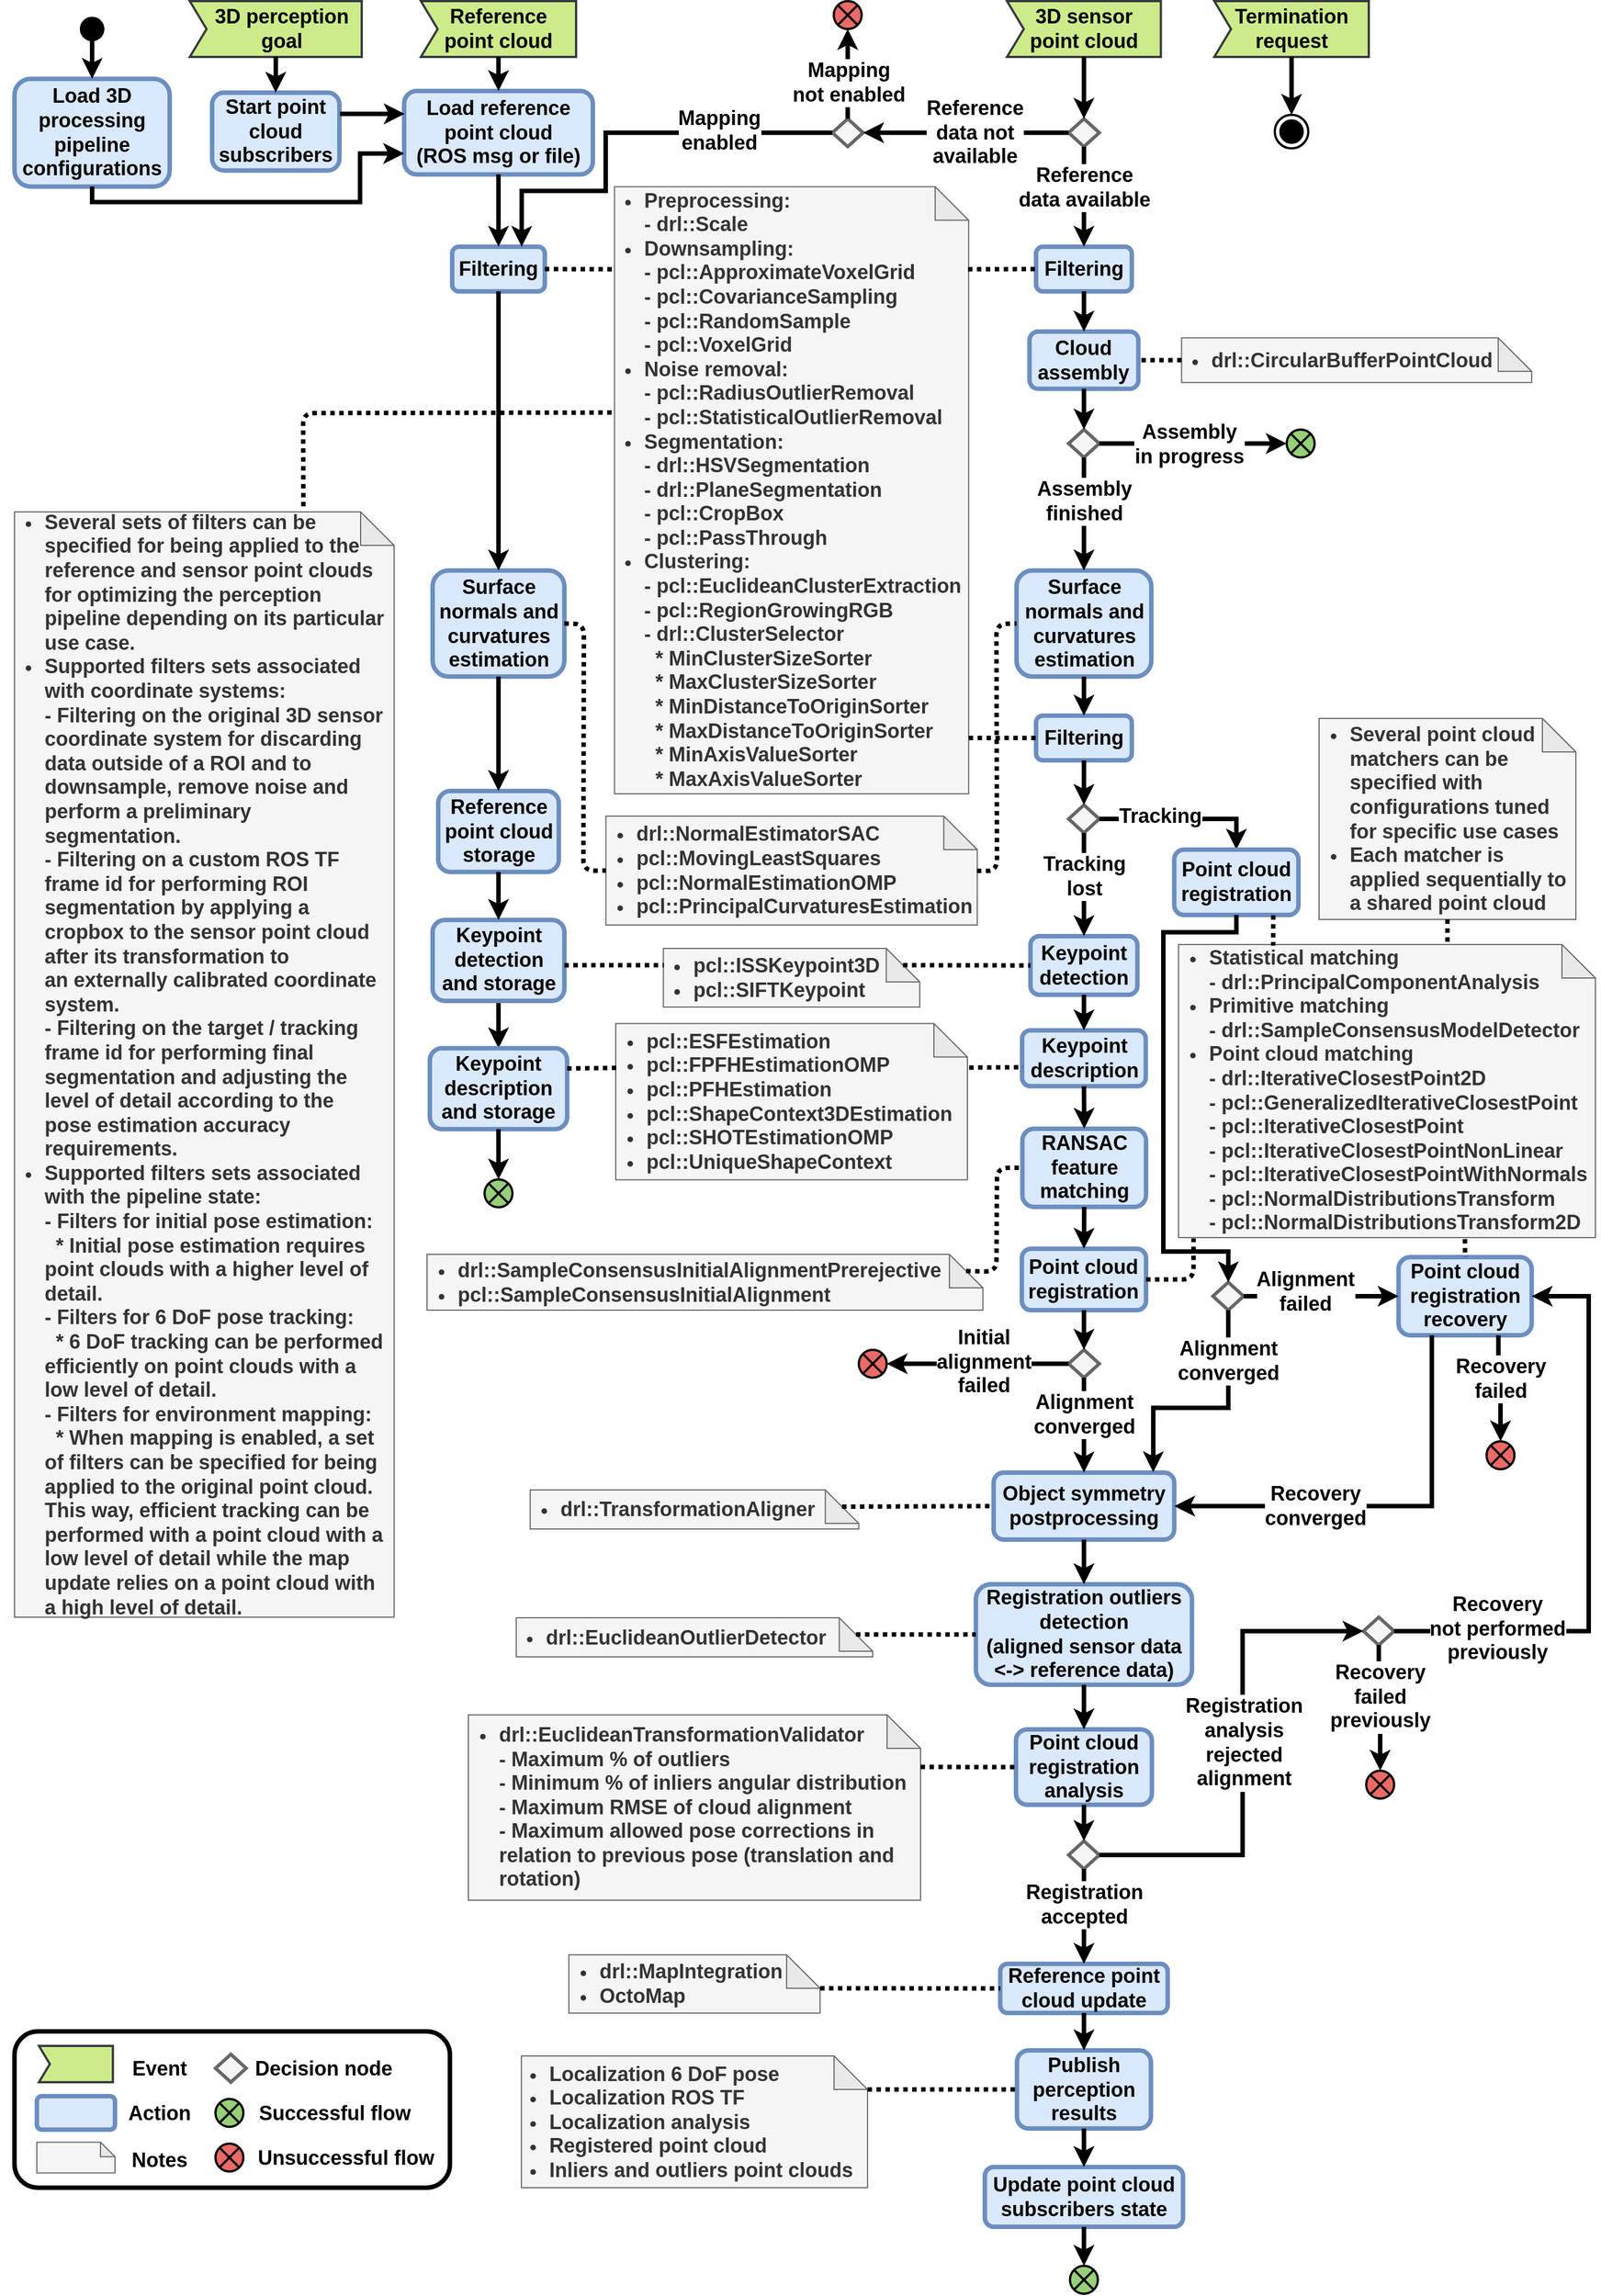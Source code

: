 <mxfile version="13.0.3" type="device"><diagram id="C5RBs43oDa-KdzZeNtuy" name="Page-1"><mxGraphModel dx="2838" dy="1287" grid="1" gridSize="10" guides="1" tooltips="1" connect="1" arrows="1" fold="1" page="1" pageScale="1" pageWidth="827" pageHeight="1169" math="0" shadow="0"><root><mxCell id="WIyWlLk6GJQsqaUBKTNV-0"/><mxCell id="WIyWlLk6GJQsqaUBKTNV-1" parent="WIyWlLk6GJQsqaUBKTNV-0"/><mxCell id="Px8wDtAgFvbPRWCvqL69-158" value="" style="rhombus;whiteSpace=wrap;html=1;fillColor=#f5f5f5;strokeColor=#666666;fontColor=#333333;strokeWidth=3;fontStyle=1;fontSize=18;" parent="WIyWlLk6GJQsqaUBKTNV-1" vertex="1"><mxGeometry x="42.55" y="255.375" width="27.5" height="25" as="geometry"/></mxCell><mxCell id="YZY5-qgDbJHm_buYqyDN-39" value="&lt;div align=&quot;center&quot; style=&quot;font-size: 18px&quot;&gt;Point cloud registration&lt;br&gt;&lt;/div&gt;" style="rounded=1;whiteSpace=wrap;html=1;fontSize=18;glass=0;strokeWidth=4;shadow=0;fillColor=#dae8fc;strokeColor=#6c8ebf;fontStyle=1;align=center;fontFamily=Helvetica;" parent="WIyWlLk6GJQsqaUBKTNV-1" vertex="1"><mxGeometry x="212.25" y="1267.5" width="111.25" height="55" as="geometry"/></mxCell><mxCell id="Px8wDtAgFvbPRWCvqL69-1" value="&lt;div align=&quot;center&quot; style=&quot;font-size: 18px;&quot;&gt;Filtering&lt;br style=&quot;font-size: 18px;&quot;&gt;&lt;/div&gt;" style="rounded=1;whiteSpace=wrap;html=1;fontSize=18;glass=0;strokeWidth=4;shadow=0;fillColor=#dae8fc;strokeColor=#6c8ebf;fontStyle=1;align=center;fontFamily=Helvetica;" parent="WIyWlLk6GJQsqaUBKTNV-1" vertex="1"><mxGeometry x="225.0" y="370" width="85.75" height="40" as="geometry"/></mxCell><mxCell id="Px8wDtAgFvbPRWCvqL69-2" value="&lt;div align=&quot;center&quot; style=&quot;font-size: 18px&quot;&gt;Surface normals and curvatures estimation&lt;/div&gt;" style="rounded=1;whiteSpace=wrap;html=1;fontSize=18;glass=0;strokeWidth=4;shadow=0;fillColor=#dae8fc;strokeColor=#6c8ebf;fontStyle=1;align=center;fontFamily=Helvetica;" parent="WIyWlLk6GJQsqaUBKTNV-1" vertex="1"><mxGeometry x="207.5" y="660" width="120.75" height="95" as="geometry"/></mxCell><mxCell id="Px8wDtAgFvbPRWCvqL69-3" value="&lt;div align=&quot;center&quot; style=&quot;font-size: 18px;&quot;&gt;Filtering&lt;/div&gt;" style="rounded=1;whiteSpace=wrap;html=1;fontSize=18;glass=0;strokeWidth=4;shadow=0;fillColor=#dae8fc;strokeColor=#6c8ebf;fontStyle=1;align=center;fontFamily=Helvetica;" parent="WIyWlLk6GJQsqaUBKTNV-1" vertex="1"><mxGeometry x="225.0" y="790" width="85.75" height="40" as="geometry"/></mxCell><mxCell id="Px8wDtAgFvbPRWCvqL69-5" value="&lt;div align=&quot;center&quot; style=&quot;font-size: 18px;&quot;&gt;Keypoint detection&lt;/div&gt;" style="rounded=1;whiteSpace=wrap;html=1;fontSize=18;glass=0;strokeWidth=4;shadow=0;fillColor=#dae8fc;strokeColor=#6c8ebf;fontStyle=1;align=center;fontFamily=Helvetica;" parent="WIyWlLk6GJQsqaUBKTNV-1" vertex="1"><mxGeometry x="220.0" y="987.5" width="95.75" height="52.5" as="geometry"/></mxCell><mxCell id="Px8wDtAgFvbPRWCvqL69-8" value="&lt;div align=&quot;center&quot; style=&quot;font-size: 18px;&quot;&gt;Keypoint description&lt;/div&gt;" style="rounded=1;whiteSpace=wrap;html=1;fontSize=18;glass=0;strokeWidth=4;shadow=0;fillColor=#dae8fc;strokeColor=#6c8ebf;fontStyle=1;align=center;fontFamily=Helvetica;" parent="WIyWlLk6GJQsqaUBKTNV-1" vertex="1"><mxGeometry x="212.5" y="1071.88" width="110.75" height="50" as="geometry"/></mxCell><mxCell id="Px8wDtAgFvbPRWCvqL69-9" value="&lt;div align=&quot;center&quot; style=&quot;font-size: 18px&quot;&gt;RANSAC feature matching&lt;/div&gt;" style="rounded=1;whiteSpace=wrap;html=1;fontSize=18;glass=0;strokeWidth=4;shadow=0;fillColor=#dae8fc;strokeColor=#6c8ebf;fontStyle=1;align=center;fontFamily=Helvetica;" parent="WIyWlLk6GJQsqaUBKTNV-1" vertex="1"><mxGeometry x="212.75" y="1160" width="110.75" height="70" as="geometry"/></mxCell><mxCell id="Px8wDtAgFvbPRWCvqL69-12" value="&lt;div align=&quot;center&quot; style=&quot;font-size: 18px;&quot;&gt;Object symmetry postprocessing&lt;/div&gt;" style="rounded=1;whiteSpace=wrap;html=1;fontSize=18;glass=0;strokeWidth=4;shadow=0;fillColor=#dae8fc;strokeColor=#6c8ebf;fontStyle=1;align=center;fontFamily=Helvetica;" parent="WIyWlLk6GJQsqaUBKTNV-1" vertex="1"><mxGeometry x="187.0" y="1468" width="161.75" height="60" as="geometry"/></mxCell><mxCell id="Px8wDtAgFvbPRWCvqL69-13" value="&lt;div align=&quot;center&quot; style=&quot;font-size: 18px;&quot;&gt;Registration outliers detection&lt;br style=&quot;font-size: 18px;&quot;&gt;(aligned sensor data &amp;lt;-&amp;gt; reference data)&lt;/div&gt;" style="rounded=1;whiteSpace=wrap;html=1;fontSize=18;glass=0;strokeWidth=4;shadow=0;fillColor=#dae8fc;strokeColor=#6c8ebf;fontStyle=1;align=center;fontFamily=Helvetica;" parent="WIyWlLk6GJQsqaUBKTNV-1" vertex="1"><mxGeometry x="171.09" y="1568" width="193.57" height="90" as="geometry"/></mxCell><mxCell id="Px8wDtAgFvbPRWCvqL69-14" value="&lt;div align=&quot;center&quot; style=&quot;font-size: 18px;&quot;&gt;Point cloud&lt;br style=&quot;font-size: 18px;&quot;&gt;registration analysis&lt;/div&gt;" style="rounded=1;whiteSpace=wrap;html=1;fontSize=18;glass=0;strokeWidth=4;shadow=0;fillColor=#dae8fc;strokeColor=#6c8ebf;fontStyle=1;align=center;fontFamily=Helvetica;" parent="WIyWlLk6GJQsqaUBKTNV-1" vertex="1"><mxGeometry x="207.0" y="1698" width="121.75" height="67.5" as="geometry"/></mxCell><mxCell id="Px8wDtAgFvbPRWCvqL69-66" value="&lt;div align=&quot;center&quot; style=&quot;font-size: 18px;&quot;&gt;Reference point cloud update&lt;/div&gt;" style="rounded=1;whiteSpace=wrap;html=1;fontSize=18;glass=0;strokeWidth=4;shadow=0;fillColor=#dae8fc;strokeColor=#6c8ebf;fontStyle=1;align=center;fontFamily=Helvetica;" parent="WIyWlLk6GJQsqaUBKTNV-1" vertex="1"><mxGeometry x="192.875" y="1908" width="150" height="44" as="geometry"/></mxCell><mxCell id="Px8wDtAgFvbPRWCvqL69-77" value="" style="rhombus;whiteSpace=wrap;html=1;fillColor=#f5f5f5;strokeColor=#666666;fontColor=#333333;strokeWidth=3;fontStyle=1;fontSize=18;" parent="WIyWlLk6GJQsqaUBKTNV-1" vertex="1"><mxGeometry x="254.125" y="1798" width="27.5" height="25" as="geometry"/></mxCell><mxCell id="Px8wDtAgFvbPRWCvqL69-82" value="" style="verticalLabelPosition=bottom;verticalAlign=top;html=1;shape=stencil(xVZNb4MwDP01uU4JrN2uE+uO26GHnlPqjqghQUnabv9+gfSD8NFmwDQJodh++NnPYIHiRGe0ABRhQXNA8SuKog9lb9aTOfMJO/Pom1QXkBrnO1DF6JqDi2ij5A6ObGNOGZjIQDFTRuMFwi8WU16XQ5ykUgibjUmhPUgDWINbEsqEzYm/HAl+mDn675PtrMIy52BAed5rs+/OgaK3qYhJGPFyPLHf77mMe8Sr0cRkGPFiAqnJY2PKV8/dSY9vvIv/eRbIv5yC/8I2oP8p9G/zh/cfxh8nFtC3D2qoNU13n0ruxSakG+CcFRp6P57OFddYgCGF91RVA22lgvC6t4xzt0/DJ1fQcvG2cJ3o8zO5PNTEIb4685sC3MzLmajlnft5ye/zViL3NNiC/rtwAxoMEm7AQP5EuCppzwttD1XY/V9UkR8=);fillColor=#97D077;strokeWidth=2;shadow=0;fontStyle=1;fontSize=18;" parent="WIyWlLk6GJQsqaUBKTNV-1" vertex="1"><mxGeometry x="255.375" y="2178.5" width="25" height="25" as="geometry"/></mxCell><mxCell id="Px8wDtAgFvbPRWCvqL69-115" value="3D sensor&lt;br style=&quot;font-size: 18px;&quot;&gt;point cloud" style="html=1;shape=mxgraph.sysml.accEvent;strokeWidth=2;whiteSpace=wrap;align=center;rounded=0;shadow=0;glass=0;comic=0;fontSize=18;fontStyle=1;fillColor=#cdeb8b;strokeColor=#36393d;" parent="WIyWlLk6GJQsqaUBKTNV-1" vertex="1"><mxGeometry x="198.975" y="150" width="137.8" height="50" as="geometry"/></mxCell><mxCell id="Px8wDtAgFvbPRWCvqL69-132" value="" style="rhombus;whiteSpace=wrap;html=1;fillColor=#f5f5f5;strokeColor=#666666;fontColor=#333333;strokeWidth=3;fontStyle=1;fontSize=18;" parent="WIyWlLk6GJQsqaUBKTNV-1" vertex="1"><mxGeometry x="254.125" y="870" width="27.5" height="25" as="geometry"/></mxCell><mxCell id="Px8wDtAgFvbPRWCvqL69-144" value="&lt;div align=&quot;center&quot; style=&quot;font-size: 18px;&quot;&gt;Publish&lt;br style=&quot;font-size: 18px;&quot;&gt;perception results&lt;/div&gt;" style="rounded=1;whiteSpace=wrap;html=1;fontSize=18;glass=0;strokeWidth=4;shadow=0;fillColor=#dae8fc;strokeColor=#6c8ebf;fontStyle=1;align=center;fontFamily=Helvetica;" parent="WIyWlLk6GJQsqaUBKTNV-1" vertex="1"><mxGeometry x="207.875" y="1985.5" width="120" height="70" as="geometry"/></mxCell><mxCell id="Px8wDtAgFvbPRWCvqL69-156" value="&lt;span style=&quot;font-size: 18px;&quot;&gt;&lt;br style=&quot;font-size: 18px;&quot;&gt;&lt;/span&gt;" style="rhombus;whiteSpace=wrap;html=1;fillColor=#f5f5f5;strokeColor=#666666;fontColor=#333333;strokeWidth=3;fontStyle=1;fontSize=18;" parent="WIyWlLk6GJQsqaUBKTNV-1" vertex="1"><mxGeometry x="254.125" y="255.375" width="27.5" height="25" as="geometry"/></mxCell><mxCell id="lbF7DCyVA6B-rngt6Jvr-23" value="&lt;div align=&quot;center&quot; style=&quot;font-size: 18px;&quot;&gt;Cloud assembly&lt;/div&gt;" style="rounded=1;whiteSpace=wrap;html=1;fontSize=18;glass=0;strokeWidth=4;shadow=0;fillColor=#dae8fc;strokeColor=#6c8ebf;fontStyle=1;align=center;fontFamily=Helvetica;comic=0;gradientColor=none;" parent="WIyWlLk6GJQsqaUBKTNV-1" vertex="1"><mxGeometry x="219.145" y="446" width="97.46" height="51.25" as="geometry"/></mxCell><mxCell id="YZY5-qgDbJHm_buYqyDN-1" value="&lt;span style=&quot;font-size: 18px;&quot;&gt;&lt;br style=&quot;font-size: 18px;&quot;&gt;&lt;/span&gt;" style="rhombus;whiteSpace=wrap;html=1;fillColor=#f5f5f5;strokeColor=#666666;fontColor=#333333;strokeWidth=3;fontStyle=1;fontSize=18;" parent="WIyWlLk6GJQsqaUBKTNV-1" vertex="1"><mxGeometry x="254.125" y="533.75" width="27.5" height="25" as="geometry"/></mxCell><mxCell id="YZY5-qgDbJHm_buYqyDN-5" value="" style="verticalLabelPosition=bottom;verticalAlign=top;html=1;shape=stencil(xVZNb4MwDP01uU4JrN2uE+uO26GHnlPqjqghQUnabv9+gfSD8NFmwDQJodh++NnPYIHiRGe0ABRhQXNA8SuKog9lb9aTOfMJO/Pom1QXkBrnO1DF6JqDi2ij5A6ObGNOGZjIQDFTRuMFwi8WU16XQ5ykUgibjUmhPUgDWINbEsqEzYm/HAl+mDn675PtrMIy52BAed5rs+/OgaK3qYhJGPFyPLHf77mMe8Sr0cRkGPFiAqnJY2PKV8/dSY9vvIv/eRbIv5yC/8I2oP8p9G/zh/cfxh8nFtC3D2qoNU13n0ruxSakG+CcFRp6P57OFddYgCGF91RVA22lgvC6t4xzt0/DJ1fQcvG2cJ3o8zO5PNTEIb4685sC3MzLmajlnft5ye/zViL3NNiC/rtwAxoMEm7AQP5EuCppzwttD1XY/V9UkR8=);fillColor=#97D077;strokeWidth=2;shadow=0;fontStyle=1;fontSize=18;" parent="WIyWlLk6GJQsqaUBKTNV-1" vertex="1"><mxGeometry x="449.5" y="533.75" width="25" height="25" as="geometry"/></mxCell><mxCell id="YZY5-qgDbJHm_buYqyDN-51" value="&lt;div align=&quot;center&quot; style=&quot;font-size: 18px;&quot;&gt;Update point cloud subscribers state&lt;/div&gt;" style="rounded=1;whiteSpace=wrap;html=1;fontSize=18;glass=0;strokeWidth=4;shadow=0;fillColor=#dae8fc;strokeColor=#6c8ebf;fontStyle=1;align=center;fontFamily=Helvetica;" parent="WIyWlLk6GJQsqaUBKTNV-1" vertex="1"><mxGeometry x="179.125" y="2090" width="177.5" height="53.5" as="geometry"/></mxCell><mxCell id="Px8wDtAgFvbPRWCvqL69-41" value="&lt;ul style=&quot;font-size: 18px;&quot;&gt;&lt;li style=&quot;font-size: 18px;&quot;&gt;drl::CircularBufferPointCloud&lt;/li&gt;&lt;/ul&gt;" style="shape=note;whiteSpace=wrap;html=1;backgroundOutline=1;darkOpacity=0.05;fillColor=#f5f5f5;align=left;strokeColor=#666666;fontColor=#333333;fontStyle=1;spacingLeft=-15;fontSize=18;" parent="WIyWlLk6GJQsqaUBKTNV-1" vertex="1"><mxGeometry x="355.33" y="451.62" width="313.59" height="40" as="geometry"/></mxCell><mxCell id="Px8wDtAgFvbPRWCvqL69-56" value="&lt;ul&gt;&lt;li&gt;&lt;span style=&quot;font-size: 18px&quot;&gt;Statistical matching&lt;br&gt;-&amp;nbsp;&lt;/span&gt;drl::PrincipalComponentAnalysis&lt;/li&gt;&lt;li&gt;Primitive matching&lt;br&gt;-&amp;nbsp;drl::SampleConsensusModelDetector&lt;/li&gt;&lt;li&gt;Point cloud matching&lt;br&gt;- drl::&lt;span style=&quot;font-size: 18px&quot;&gt;IterativeClosestPoint2D&lt;br&gt;&lt;/span&gt;- pcl::&lt;span style=&quot;font-size: 18px&quot;&gt;GeneralizedIterativeClosestPoint&lt;br&gt;&lt;/span&gt;- pcl::IterativeClosestPoint&lt;br&gt;- pcl::&lt;span style=&quot;font-size: 18px&quot;&gt;IterativeClosestPointNonLinear&lt;br&gt;&lt;/span&gt;- pcl::IterativeClosestPointWithNormals&lt;br&gt;- pcl::NormalDistributionsTransform&lt;br&gt;- pcl::NormalDistributionsTransform2D&lt;/li&gt;&lt;/ul&gt;" style="shape=note;whiteSpace=wrap;html=1;backgroundOutline=1;darkOpacity=0.05;fillColor=#f5f5f5;align=left;strokeColor=#666666;fontColor=#333333;fontStyle=1;spacingLeft=-15;fontSize=18;" parent="WIyWlLk6GJQsqaUBKTNV-1" vertex="1"><mxGeometry x="352.63" y="995" width="373.37" height="262.5" as="geometry"/></mxCell><mxCell id="Px8wDtAgFvbPRWCvqL69-83" value="" style="verticalLabelPosition=bottom;verticalAlign=top;html=1;shape=stencil(xVZNb4MwDP01uU4JrN2uE+uO26GHnlPqjqghQUnabv9+gfSD8NFmwDQJodh++NnPYIHiRGe0ABRhQXNA8SuKog9lb9aTOfMJO/Pom1QXkBrnO1DF6JqDi2ij5A6ObGNOGZjIQDFTRuMFwi8WU16XQ5ykUgibjUmhPUgDWINbEsqEzYm/HAl+mDn675PtrMIy52BAed5rs+/OgaK3qYhJGPFyPLHf77mMe8Sr0cRkGPFiAqnJY2PKV8/dSY9vvIv/eRbIv5yC/8I2oP8p9G/zh/cfxh8nFtC3D2qoNU13n0ruxSakG+CcFRp6P57OFddYgCGF91RVA22lgvC6t4xzt0/DJ1fQcvG2cJ3o8zO5PNTEIb4685sC3MzLmajlnft5ye/zViL3NNiC/rtwAxoMEm7AQP5EuCppzwttD1XY/V9UkR8=);fillColor=#EA6B66;strokeWidth=2;shadow=0;fontStyle=1;fontSize=18;" parent="WIyWlLk6GJQsqaUBKTNV-1" vertex="1"><mxGeometry x="520.7" y="1735" width="25" height="25" as="geometry"/></mxCell><mxCell id="Px8wDtAgFvbPRWCvqL69-139" value="Termination request" style="html=1;shape=mxgraph.sysml.accEvent;strokeWidth=2;whiteSpace=wrap;align=center;rounded=0;shadow=0;glass=0;comic=0;fontSize=18;fontStyle=1;fillColor=#cdeb8b;strokeColor=#36393d;" parent="WIyWlLk6GJQsqaUBKTNV-1" vertex="1"><mxGeometry x="384.66" y="150" width="138.34" height="50" as="geometry"/></mxCell><mxCell id="Px8wDtAgFvbPRWCvqL69-140" value="" style="html=1;shape=mxgraph.sysml.actFinal;strokeWidth=2;verticalLabelPosition=bottom;verticalAlignment=top;rounded=0;shadow=0;glass=0;comic=0;gradientColor=none;fontSize=18;fontStyle=1" parent="WIyWlLk6GJQsqaUBKTNV-1" vertex="1"><mxGeometry x="438.83" y="251.875" width="30" height="30" as="geometry"/></mxCell><mxCell id="Px8wDtAgFvbPRWCvqL69-176" value="&lt;div align=&quot;center&quot; style=&quot;font-size: 18px;&quot;&gt;Point cloud registration recovery&lt;/div&gt;" style="rounded=1;whiteSpace=wrap;html=1;fontSize=18;glass=0;strokeWidth=4;shadow=0;fillColor=#dae8fc;strokeColor=#6c8ebf;fontStyle=1;align=center;fontFamily=Helvetica;" parent="WIyWlLk6GJQsqaUBKTNV-1" vertex="1"><mxGeometry x="549.67" y="1275" width="119.25" height="70" as="geometry"/></mxCell><mxCell id="YZY5-qgDbJHm_buYqyDN-19" value="" style="rhombus;whiteSpace=wrap;html=1;fillColor=#f5f5f5;strokeColor=#666666;fontColor=#333333;strokeWidth=3;fontStyle=1;fontSize=18;" parent="WIyWlLk6GJQsqaUBKTNV-1" vertex="1"><mxGeometry x="383.41" y="1297.5" width="27.5" height="25" as="geometry"/></mxCell><mxCell id="YZY5-qgDbJHm_buYqyDN-20" value="" style="verticalLabelPosition=bottom;verticalAlign=top;html=1;shape=stencil(xVZNb4MwDP01uU4JrN2uE+uO26GHnlPqjqghQUnabv9+gfSD8NFmwDQJodh++NnPYIHiRGe0ABRhQXNA8SuKog9lb9aTOfMJO/Pom1QXkBrnO1DF6JqDi2ij5A6ObGNOGZjIQDFTRuMFwi8WU16XQ5ykUgibjUmhPUgDWINbEsqEzYm/HAl+mDn675PtrMIy52BAed5rs+/OgaK3qYhJGPFyPLHf77mMe8Sr0cRkGPFiAqnJY2PKV8/dSY9vvIv/eRbIv5yC/8I2oP8p9G/zh/cfxh8nFtC3D2qoNU13n0ruxSakG+CcFRp6P57OFddYgCGF91RVA22lgvC6t4xzt0/DJ1fQcvG2cJ3o8zO5PNTEIb4685sC3MzLmajlnft5ye/zViL3NNiC/rtwAxoMEm7AQP5EuCppzwttD1XY/V9UkR8=);fillColor=#EA6B66;strokeWidth=2;shadow=0;fontStyle=1;fontSize=18;" parent="WIyWlLk6GJQsqaUBKTNV-1" vertex="1"><mxGeometry x="628.5" y="1440" width="25" height="25" as="geometry"/></mxCell><mxCell id="YZY5-qgDbJHm_buYqyDN-33" value="" style="rhombus;whiteSpace=wrap;html=1;fillColor=#f5f5f5;strokeColor=#666666;fontColor=#333333;strokeWidth=3;fontStyle=1;fontSize=18;" parent="WIyWlLk6GJQsqaUBKTNV-1" vertex="1"><mxGeometry x="518.2" y="1597.5" width="27.5" height="25" as="geometry"/></mxCell><mxCell id="YZY5-qgDbJHm_buYqyDN-55" value="&lt;ul style=&quot;font-size: 18px&quot;&gt;&lt;li style=&quot;font-size: 18px&quot;&gt;Several sets of filters can be specified for being applied to the reference and sensor point clouds for optimizing the perception pipeline depending on its particular use case.&lt;/li&gt;&lt;li style=&quot;font-size: 18px&quot;&gt;Supported filters sets associated with coordinate systems:&lt;br style=&quot;font-size: 18px&quot;&gt;- Filtering on the original 3D sensor coordinate system for discarding data outside of a ROI and to downsample, remove noise and perform a preliminary segmentation.&lt;br style=&quot;font-size: 18px&quot;&gt;- Filtering on a custom ROS TF frame id for performing ROI segmentation by applying a cropbox to the sensor point cloud after its transformation to an&amp;nbsp;externally calibrated coordinate system.&lt;br style=&quot;font-size: 18px&quot;&gt;- Filtering on the target / tracking frame id for performing final segmentation and adjusting the level of detail according to the pose estimation accuracy requirements.&lt;/li&gt;&lt;li style=&quot;font-size: 18px&quot;&gt;Supported filters sets associated with the pipeline state:&lt;br style=&quot;font-size: 18px&quot;&gt;- Filters for initial pose estimation:&lt;br&gt;&amp;nbsp; * Initial pose estimation requires point clouds with a higher level of detail.&lt;br&gt;- Filters for 6 DoF pose tracking:&lt;br&gt;&amp;nbsp; * 6 DoF tracking can be performed efficiently on point clouds with a low level of detail.&lt;br style=&quot;font-size: 18px&quot;&gt;- Filters for environment mapping:&lt;br&gt;&amp;nbsp; * When mapping is enabled, a set of filters can be specified for being applied to the original point cloud. This way, efficient tracking can be performed with a point cloud with a low level of detail while the map update relies on a point cloud with a high level of detail.&lt;/li&gt;&lt;/ul&gt;" style="shape=note;whiteSpace=wrap;html=1;backgroundOutline=1;darkOpacity=0.05;fillColor=#f5f5f5;align=left;strokeColor=#666666;fontColor=#333333;fontStyle=1;spacingLeft=-15;spacingRight=8;fontSize=18;" parent="WIyWlLk6GJQsqaUBKTNV-1" vertex="1"><mxGeometry x="-690" y="607.5" width="340" height="990" as="geometry"/></mxCell><mxCell id="Px8wDtAgFvbPRWCvqL69-59" value="&lt;ul style=&quot;font-size: 18px;&quot;&gt;&lt;li style=&quot;font-size: 18px;&quot;&gt;drl::TransformationAligner&lt;br style=&quot;font-size: 18px;&quot;&gt;&lt;/li&gt;&lt;/ul&gt;" style="shape=note;whiteSpace=wrap;html=1;backgroundOutline=1;darkOpacity=0.05;fillColor=#f5f5f5;align=left;strokeColor=#666666;fontColor=#333333;fontStyle=1;spacingLeft=-15;fontSize=18;" parent="WIyWlLk6GJQsqaUBKTNV-1" vertex="1"><mxGeometry x="-228.125" y="1483.5" width="294.35" height="35" as="geometry"/></mxCell><mxCell id="Px8wDtAgFvbPRWCvqL69-62" value="&lt;ul style=&quot;font-size: 18px;&quot;&gt;&lt;li style=&quot;font-size: 18px;&quot;&gt;drl::EuclideanOutlierDetector&lt;/li&gt;&lt;/ul&gt;" style="shape=note;whiteSpace=wrap;html=1;backgroundOutline=1;darkOpacity=0.05;fillColor=#f5f5f5;align=left;strokeColor=#666666;fontColor=#333333;fontStyle=1;spacingLeft=-15;fontSize=18;" parent="WIyWlLk6GJQsqaUBKTNV-1" vertex="1"><mxGeometry x="-240.625" y="1598" width="319.35" height="35" as="geometry"/></mxCell><mxCell id="Px8wDtAgFvbPRWCvqL69-64" value="&lt;ul style=&quot;font-size: 18px&quot;&gt;&lt;li style=&quot;font-size: 18px&quot;&gt;&lt;span style=&quot;font-size: 18px&quot;&gt;drl::&lt;/span&gt;EuclideanTransformationValidator&lt;br style=&quot;font-size: 18px&quot;&gt;- Maximum % of outliers&lt;br style=&quot;font-size: 18px&quot;&gt;- Minimum % of inliers angular distribution&lt;br style=&quot;font-size: 18px&quot;&gt;- Maximum RMSE of cloud alignment&lt;br style=&quot;font-size: 18px&quot;&gt;- Maximum allowed pose corrections in relation to previous pose (translation and rotation)&lt;/li&gt;&lt;/ul&gt;" style="shape=note;whiteSpace=wrap;html=1;backgroundOutline=1;darkOpacity=0.05;fillColor=#f5f5f5;align=left;strokeColor=#666666;fontColor=#333333;fontStyle=1;spacingLeft=-15;fontSize=18;" parent="WIyWlLk6GJQsqaUBKTNV-1" vertex="1"><mxGeometry x="-283.45" y="1685" width="405" height="166" as="geometry"/></mxCell><mxCell id="Px8wDtAgFvbPRWCvqL69-67" value="&lt;ul style=&quot;font-size: 18px;&quot;&gt;&lt;li style=&quot;font-size: 18px;&quot;&gt;drl::MapIntegration&lt;br style=&quot;font-size: 18px;&quot;&gt;&lt;/li&gt;&lt;li style=&quot;font-size: 18px;&quot;&gt;OctoMap&lt;br style=&quot;font-size: 18px;&quot;&gt;&lt;/li&gt;&lt;/ul&gt;" style="shape=note;whiteSpace=wrap;html=1;backgroundOutline=1;darkOpacity=0.05;fillColor=#f5f5f5;align=left;spacingLeft=-15;strokeColor=#666666;fontColor=#333333;fontStyle=1;fontSize=18;" parent="WIyWlLk6GJQsqaUBKTNV-1" vertex="1"><mxGeometry x="-193.45" y="1899.87" width="225" height="52.25" as="geometry"/></mxCell><mxCell id="Px8wDtAgFvbPRWCvqL69-146" value="&lt;ul style=&quot;font-size: 18px&quot;&gt;&lt;li style=&quot;font-size: 18px&quot;&gt;Localization 6 DoF pose&lt;/li&gt;&lt;li style=&quot;font-size: 18px&quot;&gt;Localization ROS TF&lt;/li&gt;&lt;li style=&quot;font-size: 18px&quot;&gt;Localization analysis&lt;/li&gt;&lt;li style=&quot;font-size: 18px&quot;&gt;&lt;span style=&quot;font-size: 18px&quot;&gt;Registered point cloud&lt;/span&gt;&lt;br style=&quot;font-size: 18px&quot;&gt;&lt;/li&gt;&lt;li style=&quot;font-size: 18px&quot;&gt;Inliers and outliers point clouds&lt;/li&gt;&lt;/ul&gt;" style="shape=note;html=1;backgroundOutline=1;darkOpacity=0.05;fillColor=#f5f5f5;align=left;labelBorderColor=none;whiteSpace=wrap;spacing=0;strokeColor=#666666;fontColor=#333333;fontStyle=1;spacingLeft=-15;fontSize=18;" parent="WIyWlLk6GJQsqaUBKTNV-1" vertex="1"><mxGeometry x="-235.95" y="1990.5" width="310" height="118" as="geometry"/></mxCell><mxCell id="PN5yO19RqXcwKCPlQKkr-6" value="&lt;ul style=&quot;font-size: 18px&quot;&gt;&lt;li style=&quot;font-size: 18px&quot;&gt;Preprocessing:&lt;br style=&quot;font-size: 18px&quot;&gt;- drl::Scale&lt;/li&gt;&lt;li style=&quot;font-size: 18px&quot;&gt;&lt;span style=&quot;font-size: 18px&quot;&gt;Downsampling:&lt;br style=&quot;font-size: 18px&quot;&gt;- pcl::ApproximateVoxelGrid&lt;br style=&quot;font-size: 18px&quot;&gt;- pcl::CovarianceSampling&lt;br style=&quot;font-size: 18px&quot;&gt;- pcl::RandomSample&lt;br style=&quot;font-size: 18px&quot;&gt;- pcl::VoxelGrid&lt;br style=&quot;font-size: 18px&quot;&gt;&lt;/span&gt;&lt;/li&gt;&lt;li style=&quot;font-size: 18px&quot;&gt;Noise removal:&lt;br style=&quot;font-size: 18px&quot;&gt;- pcl::RadiusOutlierRemoval&lt;br style=&quot;font-size: 18px&quot;&gt;-&amp;nbsp;pcl::StatisticalOutlierRemoval&lt;/li&gt;&lt;li style=&quot;font-size: 18px&quot;&gt;&lt;span style=&quot;font-size: 18px&quot;&gt;Segmentation:&lt;br style=&quot;font-size: 18px&quot;&gt;&lt;/span&gt;- drl::&lt;span style=&quot;font-size: 18px&quot;&gt;HSVSegmentation&lt;br style=&quot;font-size: 18px&quot;&gt;- drl::PlaneSegmentation&lt;br style=&quot;font-size: 18px&quot;&gt;- pcl::CropBox&lt;br style=&quot;font-size: 18px&quot;&gt;- pcl::PassThrough&lt;/span&gt;&lt;/li&gt;&lt;li style=&quot;font-size: 18px&quot;&gt;&lt;span style=&quot;font-size: 18px&quot;&gt;Clustering:&lt;br style=&quot;font-size: 18px&quot;&gt;- pcl::EuclideanClusterExtraction&lt;br style=&quot;font-size: 18px&quot;&gt;- pcl::RegionGrowingRGB&lt;br style=&quot;font-size: 18px&quot;&gt;-&amp;nbsp;&lt;/span&gt;drl::ClusterSelector&lt;br style=&quot;font-size: 18px&quot;&gt;&amp;nbsp; * MinClusterSizeSorter&lt;br style=&quot;font-size: 18px&quot;&gt;&amp;nbsp; * MaxClusterSizeSorter&lt;br style=&quot;font-size: 18px&quot;&gt;&amp;nbsp; * MinDistanceToOriginSorter&lt;br style=&quot;font-size: 18px&quot;&gt;&amp;nbsp; * MaxDistanceToOriginSorter&lt;br style=&quot;font-size: 18px&quot;&gt;&amp;nbsp; * MinAxisValueSorter&lt;br style=&quot;font-size: 18px&quot;&gt;&amp;nbsp; * MaxAxisValueSorter&lt;/li&gt;&lt;/ul&gt;" style="shape=note;whiteSpace=wrap;html=1;backgroundOutline=1;darkOpacity=0.05;fillColor=#f5f5f5;align=left;strokeColor=#666666;fontColor=#333333;fontStyle=1;spacingLeft=-15;spacingTop=0;fontSize=18;" parent="WIyWlLk6GJQsqaUBKTNV-1" vertex="1"><mxGeometry x="-152.62" y="316.25" width="317.25" height="543.75" as="geometry"/></mxCell><mxCell id="Px8wDtAgFvbPRWCvqL69-39" value="&lt;ul style=&quot;font-size: 18px;&quot;&gt;&lt;li style=&quot;font-size: 18px;&quot;&gt;&lt;span style=&quot;font-size: 18px;&quot;&gt;drl::&lt;/span&gt;NormalEstimatorSAC&lt;/li&gt;&lt;li style=&quot;font-size: 18px;&quot;&gt;pcl::MovingLeastSquares&lt;/li&gt;&lt;li style=&quot;font-size: 18px;&quot;&gt;&lt;span style=&quot;font-size: 18px;&quot;&gt;pcl::&lt;/span&gt;NormalEstimationOMP&lt;/li&gt;&lt;li style=&quot;font-size: 18px;&quot;&gt;pcl::PrincipalCurvaturesEstimation&lt;/li&gt;&lt;/ul&gt;" style="shape=note;whiteSpace=wrap;html=1;backgroundOutline=1;darkOpacity=0.05;fillColor=#f5f5f5;align=left;strokeColor=#666666;fontColor=#333333;fontStyle=1;spacingLeft=-15;fontSize=18;" parent="WIyWlLk6GJQsqaUBKTNV-1" vertex="1"><mxGeometry x="-160.31" y="880" width="332.63" height="97.5" as="geometry"/></mxCell><mxCell id="Px8wDtAgFvbPRWCvqL69-51" value="&lt;ul style=&quot;font-size: 18px;&quot;&gt;&lt;li style=&quot;font-size: 18px;&quot;&gt;pcl::ISSKeypoint3D&lt;br style=&quot;font-size: 18px;&quot;&gt;&lt;/li&gt;&lt;li style=&quot;font-size: 18px;&quot;&gt;pcl::SIFTKeypoint&lt;br style=&quot;font-size: 18px;&quot;&gt;&lt;/li&gt;&lt;/ul&gt;" style="shape=note;whiteSpace=wrap;html=1;backgroundOutline=1;darkOpacity=0.05;fillColor=#f5f5f5;align=left;strokeColor=#666666;fontColor=#333333;fontStyle=1;spacingLeft=-15;fontSize=18;" parent="WIyWlLk6GJQsqaUBKTNV-1" vertex="1"><mxGeometry x="-108.82" y="998.5" width="229.65" height="52.5" as="geometry"/></mxCell><mxCell id="Px8wDtAgFvbPRWCvqL69-53" value="&lt;ul style=&quot;font-size: 18px;&quot;&gt;&lt;li style=&quot;font-size: 18px;&quot;&gt;&lt;span style=&quot;font-size: 18px;&quot;&gt;pcl::ESFEstimation&lt;/span&gt;&lt;br style=&quot;font-size: 18px;&quot;&gt;&lt;/li&gt;&lt;li style=&quot;font-size: 18px;&quot;&gt;pcl::FPFHEstimationOMP&lt;/li&gt;&lt;li style=&quot;font-size: 18px;&quot;&gt;pcl::PFHEstimation&lt;/li&gt;&lt;li style=&quot;font-size: 18px;&quot;&gt;&lt;span style=&quot;font-size: 18px;&quot;&gt;pcl::ShapeContext3DEstimation&lt;/span&gt;&lt;br style=&quot;font-size: 18px;&quot;&gt;&lt;/li&gt;&lt;li style=&quot;font-size: 18px;&quot;&gt;pcl::SHOTEstimationOMP&lt;/li&gt;&lt;li style=&quot;font-size: 18px;&quot;&gt;pcl::UniqueShapeContext&lt;/li&gt;&lt;/ul&gt;" style="shape=note;whiteSpace=wrap;html=1;backgroundOutline=1;darkOpacity=0.05;fillColor=#f5f5f5;align=left;strokeColor=#666666;fontColor=#333333;fontStyle=1;spacingLeft=-15;fontSize=18;" parent="WIyWlLk6GJQsqaUBKTNV-1" vertex="1"><mxGeometry x="-151.495" y="1065.75" width="315" height="140" as="geometry"/></mxCell><mxCell id="Px8wDtAgFvbPRWCvqL69-55" value="&lt;ul style=&quot;font-size: 18px;&quot;&gt;&lt;li style=&quot;font-size: 18px;&quot;&gt;drl::SampleConsensusInitialAlignmentPrerejective&lt;/li&gt;&lt;li style=&quot;font-size: 18px;&quot;&gt;pcl::SampleConsensusInitialAlignment&lt;/li&gt;&lt;/ul&gt;" style="shape=note;whiteSpace=wrap;html=1;backgroundOutline=1;darkOpacity=0.05;fillColor=#f5f5f5;align=left;strokeColor=#666666;fontColor=#333333;fontStyle=1;spacingLeft=-15;fontSize=18;" parent="WIyWlLk6GJQsqaUBKTNV-1" vertex="1"><mxGeometry x="-320.5" y="1272.5" width="497.88" height="50" as="geometry"/></mxCell><mxCell id="Px8wDtAgFvbPRWCvqL69-164" value="" style="verticalLabelPosition=bottom;verticalAlign=top;html=1;shape=stencil(xVZNb4MwDP01uU4JrN2uE+uO26GHnlPqjqghQUnabv9+gfSD8NFmwDQJodh++NnPYIHiRGe0ABRhQXNA8SuKog9lb9aTOfMJO/Pom1QXkBrnO1DF6JqDi2ij5A6ObGNOGZjIQDFTRuMFwi8WU16XQ5ykUgibjUmhPUgDWINbEsqEzYm/HAl+mDn675PtrMIy52BAed5rs+/OgaK3qYhJGPFyPLHf77mMe8Sr0cRkGPFiAqnJY2PKV8/dSY9vvIv/eRbIv5yC/8I2oP8p9G/zh/cfxh8nFtC3D2qoNU13n0ruxSakG+CcFRp6P57OFddYgCGF91RVA22lgvC6t4xzt0/DJ1fQcvG2cJ3o8zO5PNTEIb4685sC3MzLmajlnft5ye/zViL3NNiC/rtwAxoMEm7AQP5EuCppzwttD1XY/V9UkR8=);fillColor=#EA6B66;strokeWidth=2;shadow=0;fontStyle=1;fontSize=18;" parent="WIyWlLk6GJQsqaUBKTNV-1" vertex="1"><mxGeometry x="43.8" y="150" width="25" height="25" as="geometry"/></mxCell><mxCell id="Px8wDtAgFvbPRWCvqL69-18" value="Reference&lt;br style=&quot;font-size: 18px;&quot;&gt;point cloud" style="html=1;shape=mxgraph.sysml.accEvent;strokeWidth=2;whiteSpace=wrap;align=center;rounded=0;shadow=0;glass=0;comic=0;fontSize=18;fontStyle=1;fillColor=#cdeb8b;strokeColor=#36393d;" parent="WIyWlLk6GJQsqaUBKTNV-1" vertex="1"><mxGeometry x="-326" y="150" width="139" height="50" as="geometry"/></mxCell><mxCell id="Px8wDtAgFvbPRWCvqL69-109" value="&lt;div align=&quot;center&quot; style=&quot;font-size: 18px;&quot;&gt;Filtering&lt;br style=&quot;font-size: 18px;&quot;&gt;&lt;/div&gt;" style="rounded=1;whiteSpace=wrap;html=1;fontSize=18;glass=0;strokeWidth=4;shadow=0;fillColor=#dae8fc;strokeColor=#6c8ebf;fontStyle=1;align=center;fontFamily=Helvetica;" parent="WIyWlLk6GJQsqaUBKTNV-1" vertex="1"><mxGeometry x="-298.0" y="370" width="83" height="40" as="geometry"/></mxCell><mxCell id="Px8wDtAgFvbPRWCvqL69-110" value="&lt;div align=&quot;center&quot; style=&quot;font-size: 18px;&quot;&gt;Surface normals and&lt;br style=&quot;font-size: 18px;&quot;&gt;curvatures estimation&lt;br style=&quot;font-size: 18px;&quot;&gt;&lt;/div&gt;" style="rounded=1;whiteSpace=wrap;html=1;fontSize=18;glass=0;strokeWidth=4;shadow=0;fillColor=#dae8fc;strokeColor=#6c8ebf;fontStyle=1;align=center;fontFamily=Helvetica;" parent="WIyWlLk6GJQsqaUBKTNV-1" vertex="1"><mxGeometry x="-315.5" y="660" width="118" height="95" as="geometry"/></mxCell><mxCell id="HKrpyt8N93knCwgrqpo2-0" style="edgeStyle=orthogonalEdgeStyle;rounded=0;orthogonalLoop=1;jettySize=auto;html=1;exitX=0.5;exitY=1;exitDx=0;exitDy=0;entryX=0.5;entryY=0;entryDx=0;entryDy=0;fontSize=18;strokeWidth=4;" parent="WIyWlLk6GJQsqaUBKTNV-1" source="Px8wDtAgFvbPRWCvqL69-113" target="Px8wDtAgFvbPRWCvqL69-114" edge="1"><mxGeometry relative="1" as="geometry"/></mxCell><mxCell id="Px8wDtAgFvbPRWCvqL69-113" value="&lt;div align=&quot;center&quot; style=&quot;font-size: 18px;&quot;&gt;Keypoint detection&lt;br style=&quot;font-size: 18px;&quot;&gt;and storage&lt;/div&gt;" style="rounded=1;whiteSpace=wrap;html=1;fontSize=18;glass=0;strokeWidth=4;shadow=0;fillColor=#dae8fc;strokeColor=#6c8ebf;fontStyle=1;align=center;fontFamily=Helvetica;" parent="WIyWlLk6GJQsqaUBKTNV-1" vertex="1"><mxGeometry x="-315.5" y="973" width="118" height="72.441" as="geometry"/></mxCell><mxCell id="Px8wDtAgFvbPRWCvqL69-114" value="&lt;div align=&quot;center&quot; style=&quot;font-size: 18px;&quot;&gt;Keypoint description&lt;br style=&quot;font-size: 18px;&quot;&gt;and storage&lt;br style=&quot;font-size: 18px;&quot;&gt;&lt;/div&gt;" style="rounded=1;whiteSpace=wrap;html=1;fontSize=18;glass=0;strokeWidth=4;shadow=0;fillColor=#dae8fc;strokeColor=#6c8ebf;fontStyle=1;align=center;fontFamily=Helvetica;" parent="WIyWlLk6GJQsqaUBKTNV-1" vertex="1"><mxGeometry x="-318.0" y="1087.88" width="123" height="72.5" as="geometry"/></mxCell><mxCell id="Px8wDtAgFvbPRWCvqL69-122" value="" style="verticalLabelPosition=bottom;verticalAlign=top;html=1;shape=stencil(xVZNb4MwDP01uU4JrN2uE+uO26GHnlPqjqghQUnabv9+gfSD8NFmwDQJodh++NnPYIHiRGe0ABRhQXNA8SuKog9lb9aTOfMJO/Pom1QXkBrnO1DF6JqDi2ij5A6ObGNOGZjIQDFTRuMFwi8WU16XQ5ykUgibjUmhPUgDWINbEsqEzYm/HAl+mDn675PtrMIy52BAed5rs+/OgaK3qYhJGPFyPLHf77mMe8Sr0cRkGPFiAqnJY2PKV8/dSY9vvIv/eRbIv5yC/8I2oP8p9G/zh/cfxh8nFtC3D2qoNU13n0ruxSakG+CcFRp6P57OFddYgCGF91RVA22lgvC6t4xzt0/DJ1fQcvG2cJ3o8zO5PNTEIb4685sC3MzLmajlnft5ye/zViL3NNiC/rtwAxoMEm7AQP5EuCppzwttD1XY/V9UkR8=);fillColor=#97D077;strokeWidth=2;shadow=0;fontStyle=1;fontSize=18;" parent="WIyWlLk6GJQsqaUBKTNV-1" vertex="1"><mxGeometry x="-269.0" y="1205.38" width="25" height="25" as="geometry"/></mxCell><mxCell id="Px8wDtAgFvbPRWCvqL69-148" value="&lt;div align=&quot;center&quot; style=&quot;font-size: 18px;&quot;&gt;Reference point cloud storage&lt;/div&gt;" style="rounded=1;whiteSpace=wrap;html=1;fontSize=18;glass=0;strokeWidth=4;shadow=0;fillColor=#dae8fc;strokeColor=#6c8ebf;fontStyle=1;align=center;fontFamily=Helvetica;" parent="WIyWlLk6GJQsqaUBKTNV-1" vertex="1"><mxGeometry x="-310.5" y="857.5" width="108" height="72.5" as="geometry"/></mxCell><mxCell id="Px8wDtAgFvbPRWCvqL69-174" value="&lt;div align=&quot;center&quot; style=&quot;font-size: 18px;&quot;&gt;Load reference point cloud&lt;br style=&quot;font-size: 18px;&quot;&gt;(ROS msg or file)&lt;/div&gt;" style="rounded=1;whiteSpace=wrap;html=1;fontSize=18;glass=0;strokeWidth=4;shadow=0;fillColor=#dae8fc;strokeColor=#6c8ebf;fontStyle=1;align=center;fontFamily=Helvetica;" parent="WIyWlLk6GJQsqaUBKTNV-1" vertex="1"><mxGeometry x="-341.0" y="230.56" width="169" height="74.63" as="geometry"/></mxCell><mxCell id="YZY5-qgDbJHm_buYqyDN-49" value="3D perception goal" style="html=1;shape=mxgraph.sysml.accEvent;strokeWidth=2;whiteSpace=wrap;align=center;rounded=0;shadow=0;glass=0;comic=0;fontSize=18;fontStyle=1;fillColor=#cdeb8b;strokeColor=#36393d;spacingLeft=11;" parent="WIyWlLk6GJQsqaUBKTNV-1" vertex="1"><mxGeometry x="-533.0" y="150" width="154" height="50" as="geometry"/></mxCell><mxCell id="YZY5-qgDbJHm_buYqyDN-52" value="&lt;div align=&quot;center&quot; style=&quot;font-size: 18px;&quot;&gt;Start point cloud subscribers&lt;/div&gt;" style="rounded=1;whiteSpace=wrap;html=1;fontSize=18;glass=0;strokeWidth=4;shadow=0;fillColor=#dae8fc;strokeColor=#6c8ebf;fontStyle=1;align=center;fontFamily=Helvetica;" parent="WIyWlLk6GJQsqaUBKTNV-1" vertex="1"><mxGeometry x="-513.0" y="232.06" width="114" height="69.63" as="geometry"/></mxCell><mxCell id="PN5yO19RqXcwKCPlQKkr-0" value="" style="strokeWidth=2;html=1;shape=mxgraph.flowchart.start_2;whiteSpace=wrap;fillColor=#000000;fontStyle=1;fontSize=18;" parent="WIyWlLk6GJQsqaUBKTNV-1" vertex="1"><mxGeometry x="-630.5" y="165" width="20" height="20" as="geometry"/></mxCell><mxCell id="Px8wDtAgFvbPRWCvqL69-99" value="&lt;div align=&quot;center&quot; style=&quot;font-size: 18px;&quot;&gt;Load 3D&lt;br style=&quot;font-size: 18px;&quot;&gt;processing pipeline configurations&lt;/div&gt;" style="rounded=1;whiteSpace=wrap;html=1;fontSize=18;glass=0;strokeWidth=4;shadow=0;fillColor=#dae8fc;strokeColor=#6c8ebf;fontStyle=1;align=center;fontFamily=Helvetica;comic=0;gradientColor=none;" parent="WIyWlLk6GJQsqaUBKTNV-1" vertex="1"><mxGeometry x="-690.0" y="219.625" width="139" height="96.5" as="geometry"/></mxCell><mxCell id="lbF7DCyVA6B-rngt6Jvr-74" value="" style="rounded=1;whiteSpace=wrap;html=1;labelBackgroundColor=none;fontFamily=Helvetica;align=left;fillColor=none;strokeWidth=4;glass=0;comic=0;fontStyle=1;fontSize=18;" parent="WIyWlLk6GJQsqaUBKTNV-1" vertex="1"><mxGeometry x="-690" y="1968.5" width="390" height="140" as="geometry"/></mxCell><mxCell id="vJRdZjk1CVLh47jRC0VN-17" value="" style="edgeStyle=orthogonalEdgeStyle;rounded=0;orthogonalLoop=1;jettySize=auto;html=1;strokeWidth=3;endArrow=block;endFill=0;" parent="WIyWlLk6GJQsqaUBKTNV-1" edge="1"><mxGeometry relative="1" as="geometry"><mxPoint x="230" y="390" as="targetPoint"/></mxGeometry></mxCell><mxCell id="lbF7DCyVA6B-rngt6Jvr-53" value="" style="rounded=1;whiteSpace=wrap;html=1;fontSize=18;glass=0;strokeWidth=4;shadow=0;fillColor=#dae8fc;strokeColor=#6c8ebf;fontStyle=1;align=center;fontFamily=Helvetica;" parent="WIyWlLk6GJQsqaUBKTNV-1" vertex="1"><mxGeometry x="-670" y="2026.5" width="70" height="30" as="geometry"/></mxCell><mxCell id="lbF7DCyVA6B-rngt6Jvr-62" value="" style="rhombus;whiteSpace=wrap;html=1;fillColor=#f5f5f5;strokeColor=#666666;fontColor=#333333;strokeWidth=3;fontStyle=1;fontSize=18;" parent="WIyWlLk6GJQsqaUBKTNV-1" vertex="1"><mxGeometry x="-510" y="1989" width="27.5" height="25" as="geometry"/></mxCell><mxCell id="lbF7DCyVA6B-rngt6Jvr-63" value="Action" style="text;html=1;strokeColor=none;fillColor=none;align=center;verticalAlign=middle;whiteSpace=wrap;rounded=0;labelBackgroundColor=none;fontFamily=Helvetica;fontStyle=1;fontSize=18;" parent="WIyWlLk6GJQsqaUBKTNV-1" vertex="1"><mxGeometry x="-580" y="2031.5" width="40" height="20" as="geometry"/></mxCell><mxCell id="lbF7DCyVA6B-rngt6Jvr-66" value="Decision node" style="text;html=1;strokeColor=none;fillColor=none;align=center;verticalAlign=middle;whiteSpace=wrap;rounded=0;labelBackgroundColor=none;fontFamily=Helvetica;fontStyle=1;fontSize=18;" parent="WIyWlLk6GJQsqaUBKTNV-1" vertex="1"><mxGeometry x="-475.87" y="1991.5" width="125.87" height="20" as="geometry"/></mxCell><mxCell id="lbF7DCyVA6B-rngt6Jvr-67" value="Notes" style="text;html=1;strokeColor=none;fillColor=none;align=center;verticalAlign=middle;whiteSpace=wrap;rounded=0;labelBackgroundColor=none;fontFamily=Helvetica;fontStyle=1;fontSize=18;" parent="WIyWlLk6GJQsqaUBKTNV-1" vertex="1"><mxGeometry x="-585" y="2074" width="50" height="20" as="geometry"/></mxCell><mxCell id="lbF7DCyVA6B-rngt6Jvr-68" value="Successful flow" style="text;html=1;strokeColor=none;fillColor=none;align=center;verticalAlign=middle;whiteSpace=wrap;rounded=0;labelBackgroundColor=none;fontFamily=Helvetica;fontStyle=1;fontSize=18;" parent="WIyWlLk6GJQsqaUBKTNV-1" vertex="1"><mxGeometry x="-475.87" y="2031.5" width="145.87" height="20" as="geometry"/></mxCell><mxCell id="lbF7DCyVA6B-rngt6Jvr-69" value="Unsuccessful flow" style="text;html=1;strokeColor=none;fillColor=none;align=center;verticalAlign=middle;whiteSpace=wrap;rounded=0;labelBackgroundColor=none;fontFamily=Helvetica;fontStyle=1;fontSize=18;" parent="WIyWlLk6GJQsqaUBKTNV-1" vertex="1"><mxGeometry x="-475.87" y="2071.5" width="165.87" height="20" as="geometry"/></mxCell><mxCell id="Px8wDtAgFvbPRWCvqL69-100" style="edgeStyle=orthogonalEdgeStyle;rounded=0;orthogonalLoop=1;jettySize=auto;html=1;exitX=0.5;exitY=1;exitDx=0;exitDy=0;exitPerimeter=0;entryX=0.5;entryY=0;entryDx=0;entryDy=0;fontSize=18;fontStyle=1;strokeWidth=4;" parent="WIyWlLk6GJQsqaUBKTNV-1" source="PN5yO19RqXcwKCPlQKkr-0" target="Px8wDtAgFvbPRWCvqL69-99" edge="1"><mxGeometry relative="1" as="geometry"/></mxCell><mxCell id="PN5yO19RqXcwKCPlQKkr-7" value="" style="shape=note;whiteSpace=wrap;html=1;backgroundOutline=1;darkOpacity=0.05;fillColor=#f5f5f5;size=13;strokeColor=#666666;fontColor=#333333;fontStyle=1;fontSize=18;" parent="WIyWlLk6GJQsqaUBKTNV-1" vertex="1"><mxGeometry x="-670" y="2067.75" width="70" height="27.5" as="geometry"/></mxCell><mxCell id="PN5yO19RqXcwKCPlQKkr-9" value="" style="verticalLabelPosition=bottom;verticalAlign=top;html=1;shape=stencil(xVZNb4MwDP01uU4JrN2uE+uO26GHnlPqjqghQUnabv9+gfSD8NFmwDQJodh++NnPYIHiRGe0ABRhQXNA8SuKog9lb9aTOfMJO/Pom1QXkBrnO1DF6JqDi2ij5A6ObGNOGZjIQDFTRuMFwi8WU16XQ5ykUgibjUmhPUgDWINbEsqEzYm/HAl+mDn675PtrMIy52BAed5rs+/OgaK3qYhJGPFyPLHf77mMe8Sr0cRkGPFiAqnJY2PKV8/dSY9vvIv/eRbIv5yC/8I2oP8p9G/zh/cfxh8nFtC3D2qoNU13n0ruxSakG+CcFRp6P57OFddYgCGF91RVA22lgvC6t4xzt0/DJ1fQcvG2cJ3o8zO5PNTEIb4685sC3MzLmajlnft5ye/zViL3NNiC/rtwAxoMEm7AQP5EuCppzwttD1XY/V9UkR8=);fillColor=#EA6B66;strokeWidth=2;shadow=0;fontStyle=1;fontSize=18;" parent="WIyWlLk6GJQsqaUBKTNV-1" vertex="1"><mxGeometry x="-510" y="2069" width="25" height="25" as="geometry"/></mxCell><mxCell id="PN5yO19RqXcwKCPlQKkr-11" value="" style="verticalLabelPosition=bottom;verticalAlign=top;html=1;shape=stencil(xVZNb4MwDP01uU4JrN2uE+uO26GHnlPqjqghQUnabv9+gfSD8NFmwDQJodh++NnPYIHiRGe0ABRhQXNA8SuKog9lb9aTOfMJO/Pom1QXkBrnO1DF6JqDi2ij5A6ObGNOGZjIQDFTRuMFwi8WU16XQ5ykUgibjUmhPUgDWINbEsqEzYm/HAl+mDn675PtrMIy52BAed5rs+/OgaK3qYhJGPFyPLHf77mMe8Sr0cRkGPFiAqnJY2PKV8/dSY9vvIv/eRbIv5yC/8I2oP8p9G/zh/cfxh8nFtC3D2qoNU13n0ruxSakG+CcFRp6P57OFddYgCGF91RVA22lgvC6t4xzt0/DJ1fQcvG2cJ3o8zO5PNTEIb4685sC3MzLmajlnft5ye/zViL3NNiC/rtwAxoMEm7AQP5EuCppzwttD1XY/V9UkR8=);fillColor=#97D077;strokeWidth=2;shadow=0;fontStyle=1;fontSize=18;" parent="WIyWlLk6GJQsqaUBKTNV-1" vertex="1"><mxGeometry x="-510" y="2029" width="25" height="25" as="geometry"/></mxCell><UserObject label="Event" placeholders="1" name="Variable" id="PN5yO19RqXcwKCPlQKkr-13"><mxCell style="text;html=1;strokeColor=none;fillColor=none;align=center;verticalAlign=middle;whiteSpace=wrap;overflow=hidden;shadow=0;fontStyle=1;fontSize=18;" parent="WIyWlLk6GJQsqaUBKTNV-1" vertex="1"><mxGeometry x="-590" y="1989" width="60" height="20" as="geometry"/></mxCell></UserObject><mxCell id="Px8wDtAgFvbPRWCvqL69-72" style="edgeStyle=orthogonalEdgeStyle;rounded=0;orthogonalLoop=1;jettySize=auto;html=1;exitX=0.5;exitY=1;exitDx=0;exitDy=0;entryX=0.5;entryY=0;entryDx=0;entryDy=0;fontSize=18;exitPerimeter=0;fontStyle=1;strokeWidth=4;" parent="WIyWlLk6GJQsqaUBKTNV-1" source="Px8wDtAgFvbPRWCvqL69-115" target="Px8wDtAgFvbPRWCvqL69-156" edge="1"><mxGeometry relative="1" as="geometry"><mxPoint x="323.05" y="342.5" as="sourcePoint"/></mxGeometry></mxCell><mxCell id="Px8wDtAgFvbPRWCvqL69-19" style="edgeStyle=orthogonalEdgeStyle;rounded=0;orthogonalLoop=1;jettySize=auto;html=1;exitX=0.5;exitY=1;exitDx=0;exitDy=0;entryX=0.5;entryY=0;entryDx=0;entryDy=0;fontSize=18;fontStyle=1;strokeWidth=4;" parent="WIyWlLk6GJQsqaUBKTNV-1" source="lbF7DCyVA6B-rngt6Jvr-23" target="YZY5-qgDbJHm_buYqyDN-1" edge="1"><mxGeometry relative="1" as="geometry"/></mxCell><mxCell id="Px8wDtAgFvbPRWCvqL69-20" style="edgeStyle=orthogonalEdgeStyle;rounded=0;orthogonalLoop=1;jettySize=auto;html=1;exitX=0.5;exitY=1;exitDx=0;exitDy=0;entryX=0.5;entryY=0;entryDx=0;entryDy=0;fontSize=18;fontStyle=1;strokeWidth=4;" parent="WIyWlLk6GJQsqaUBKTNV-1" source="Px8wDtAgFvbPRWCvqL69-2" target="Px8wDtAgFvbPRWCvqL69-3" edge="1"><mxGeometry relative="1" as="geometry"/></mxCell><mxCell id="Px8wDtAgFvbPRWCvqL69-21" style="edgeStyle=orthogonalEdgeStyle;rounded=0;orthogonalLoop=1;jettySize=auto;html=1;exitX=0.5;exitY=1;exitDx=0;exitDy=0;fontSize=18;entryX=0.5;entryY=0;entryDx=0;entryDy=0;fontStyle=1;strokeWidth=4;" parent="WIyWlLk6GJQsqaUBKTNV-1" source="Px8wDtAgFvbPRWCvqL69-3" target="Px8wDtAgFvbPRWCvqL69-132" edge="1"><mxGeometry relative="1" as="geometry"><mxPoint x="315.794" y="1010" as="targetPoint"/></mxGeometry></mxCell><mxCell id="Px8wDtAgFvbPRWCvqL69-37" style="edgeStyle=orthogonalEdgeStyle;rounded=0;orthogonalLoop=1;jettySize=auto;html=1;entryX=0.5;entryY=0;entryDx=0;entryDy=0;fontSize=18;fontStyle=1;strokeWidth=4;exitX=0.5;exitY=1;exitDx=0;exitDy=0;" parent="WIyWlLk6GJQsqaUBKTNV-1" source="Px8wDtAgFvbPRWCvqL69-132" target="Px8wDtAgFvbPRWCvqL69-5" edge="1"><mxGeometry relative="1" as="geometry"><mxPoint x="267.5" y="880" as="sourcePoint"/><mxPoint x="267.875" y="930" as="targetPoint"/></mxGeometry></mxCell><mxCell id="Px8wDtAgFvbPRWCvqL69-138" value="Tracking&lt;br&gt;lost" style="edgeLabel;html=1;align=center;verticalAlign=middle;resizable=0;points=[];fontSize=18;fontStyle=1" parent="Px8wDtAgFvbPRWCvqL69-37" vertex="1" connectable="0"><mxGeometry x="-0.285" relative="1" as="geometry"><mxPoint x="9.095e-13" y="6" as="offset"/></mxGeometry></mxCell><mxCell id="Px8wDtAgFvbPRWCvqL69-23" style="edgeStyle=orthogonalEdgeStyle;rounded=0;orthogonalLoop=1;jettySize=auto;html=1;exitX=0.5;exitY=1;exitDx=0;exitDy=0;entryX=0.5;entryY=0;entryDx=0;entryDy=0;fontSize=18;fontStyle=1;strokeWidth=4;" parent="WIyWlLk6GJQsqaUBKTNV-1" source="Px8wDtAgFvbPRWCvqL69-5" target="Px8wDtAgFvbPRWCvqL69-8" edge="1"><mxGeometry relative="1" as="geometry"/></mxCell><mxCell id="Px8wDtAgFvbPRWCvqL69-24" style="edgeStyle=orthogonalEdgeStyle;rounded=0;orthogonalLoop=1;jettySize=auto;html=1;exitX=0.5;exitY=1;exitDx=0;exitDy=0;entryX=0.5;entryY=0;entryDx=0;entryDy=0;fontSize=18;fontStyle=1;strokeWidth=4;" parent="WIyWlLk6GJQsqaUBKTNV-1" source="Px8wDtAgFvbPRWCvqL69-8" target="Px8wDtAgFvbPRWCvqL69-9" edge="1"><mxGeometry relative="1" as="geometry"/></mxCell><mxCell id="Px8wDtAgFvbPRWCvqL69-96" style="edgeStyle=orthogonalEdgeStyle;rounded=0;orthogonalLoop=1;jettySize=auto;html=1;exitX=0.5;exitY=1;exitDx=0;exitDy=0;entryX=0.5;entryY=0;entryDx=0;entryDy=0;fontSize=18;fontStyle=1;strokeWidth=4;" parent="WIyWlLk6GJQsqaUBKTNV-1" source="Px8wDtAgFvbPRWCvqL69-9" target="YZY5-qgDbJHm_buYqyDN-39" edge="1"><mxGeometry relative="1" as="geometry"><mxPoint x="318.75" y="1530" as="targetPoint"/></mxGeometry></mxCell><mxCell id="Px8wDtAgFvbPRWCvqL69-26" style="edgeStyle=orthogonalEdgeStyle;rounded=0;orthogonalLoop=1;jettySize=auto;html=1;exitX=0.5;exitY=1;exitDx=0;exitDy=0;entryX=0.5;entryY=0;entryDx=0;entryDy=0;fontSize=18;fontStyle=1;strokeWidth=4;" parent="WIyWlLk6GJQsqaUBKTNV-1" source="Px8wDtAgFvbPRWCvqL69-12" target="Px8wDtAgFvbPRWCvqL69-13" edge="1"><mxGeometry relative="1" as="geometry"/></mxCell><mxCell id="Px8wDtAgFvbPRWCvqL69-27" style="edgeStyle=orthogonalEdgeStyle;rounded=0;orthogonalLoop=1;jettySize=auto;html=1;exitX=0.5;exitY=1;exitDx=0;exitDy=0;entryX=0.5;entryY=0;entryDx=0;entryDy=0;fontSize=18;fontStyle=1;strokeWidth=4;" parent="WIyWlLk6GJQsqaUBKTNV-1" source="Px8wDtAgFvbPRWCvqL69-13" target="Px8wDtAgFvbPRWCvqL69-14" edge="1"><mxGeometry relative="1" as="geometry"/></mxCell><mxCell id="Px8wDtAgFvbPRWCvqL69-123" style="edgeStyle=orthogonalEdgeStyle;rounded=0;orthogonalLoop=1;jettySize=auto;html=1;exitX=0.5;exitY=1;exitDx=0;exitDy=0;exitPerimeter=0;entryX=0.5;entryY=0;entryDx=0;entryDy=0;fontSize=18;fontStyle=1;strokeWidth=4;" parent="WIyWlLk6GJQsqaUBKTNV-1" source="Px8wDtAgFvbPRWCvqL69-18" target="Px8wDtAgFvbPRWCvqL69-174" edge="1"><mxGeometry relative="1" as="geometry"/></mxCell><mxCell id="Px8wDtAgFvbPRWCvqL69-86" style="edgeStyle=orthogonalEdgeStyle;rounded=0;orthogonalLoop=1;jettySize=auto;html=1;exitX=0.5;exitY=1;exitDx=0;exitDy=0;entryX=0.5;entryY=0;entryDx=0;entryDy=0;fontSize=18;fontStyle=1;strokeWidth=4;" parent="WIyWlLk6GJQsqaUBKTNV-1" source="Px8wDtAgFvbPRWCvqL69-66" target="Px8wDtAgFvbPRWCvqL69-144" edge="1"><mxGeometry relative="1" as="geometry"/></mxCell><mxCell id="Px8wDtAgFvbPRWCvqL69-81" style="edgeStyle=orthogonalEdgeStyle;rounded=0;orthogonalLoop=1;jettySize=auto;html=1;exitX=0.5;exitY=1;exitDx=0;exitDy=0;fontSize=18;fontStyle=1;strokeWidth=4;" parent="WIyWlLk6GJQsqaUBKTNV-1" source="Px8wDtAgFvbPRWCvqL69-77" target="Px8wDtAgFvbPRWCvqL69-66" edge="1"><mxGeometry relative="1" as="geometry"/></mxCell><mxCell id="YZY5-qgDbJHm_buYqyDN-37" value="Registration&lt;br style=&quot;font-size: 18px;&quot;&gt;accepted" style="edgeLabel;html=1;align=center;verticalAlign=middle;resizable=0;points=[];fontSize=18;fontStyle=1" parent="Px8wDtAgFvbPRWCvqL69-81" vertex="1" connectable="0"><mxGeometry x="-0.312" relative="1" as="geometry"><mxPoint x="2.984e-13" y="3" as="offset"/></mxGeometry></mxCell><mxCell id="Px8wDtAgFvbPRWCvqL69-85" style="edgeStyle=orthogonalEdgeStyle;rounded=0;orthogonalLoop=1;jettySize=auto;html=1;exitX=0.5;exitY=1;exitDx=0;exitDy=0;entryX=0.5;entryY=0;entryDx=0;entryDy=0;entryPerimeter=0;fontSize=18;fontStyle=1;strokeWidth=4;" parent="WIyWlLk6GJQsqaUBKTNV-1" source="YZY5-qgDbJHm_buYqyDN-33" target="Px8wDtAgFvbPRWCvqL69-83" edge="1"><mxGeometry relative="1" as="geometry"/></mxCell><mxCell id="YZY5-qgDbJHm_buYqyDN-32" value="Recovery&lt;br style=&quot;font-size: 18px&quot;&gt;failed&lt;br&gt;previously" style="edgeLabel;html=1;align=center;verticalAlign=middle;resizable=0;points=[];fontSize=18;fontStyle=1" parent="Px8wDtAgFvbPRWCvqL69-85" vertex="1" connectable="0"><mxGeometry x="0.323" y="1" relative="1" as="geometry"><mxPoint x="-0.99" y="-27.75" as="offset"/></mxGeometry></mxCell><mxCell id="YZY5-qgDbJHm_buYqyDN-30" style="edgeStyle=orthogonalEdgeStyle;rounded=0;orthogonalLoop=1;jettySize=auto;html=1;exitX=1;exitY=0.5;exitDx=0;exitDy=0;entryX=1;entryY=0.5;entryDx=0;entryDy=0;fontSize=18;fontStyle=1;strokeWidth=4;" parent="WIyWlLk6GJQsqaUBKTNV-1" source="YZY5-qgDbJHm_buYqyDN-33" target="Px8wDtAgFvbPRWCvqL69-176" edge="1"><mxGeometry relative="1" as="geometry"><Array as="points"><mxPoint x="720" y="1610"/><mxPoint x="720" y="1310"/></Array></mxGeometry></mxCell><mxCell id="YZY5-qgDbJHm_buYqyDN-31" value="Recovery&lt;br&gt;not performed&lt;br&gt;previously" style="edgeLabel;align=center;verticalAlign=middle;resizable=0;points=[];fontSize=18;fontStyle=1;spacingLeft=0;labelBorderColor=none;html=1;spacing=2;spacingTop=0;spacingRight=0;" parent="YZY5-qgDbJHm_buYqyDN-30" vertex="1" connectable="0"><mxGeometry x="-0.102" y="104" relative="1" as="geometry"><mxPoint x="21.5" y="59.2" as="offset"/></mxGeometry></mxCell><mxCell id="YZY5-qgDbJHm_buYqyDN-34" style="edgeStyle=orthogonalEdgeStyle;rounded=0;orthogonalLoop=1;jettySize=auto;html=1;exitX=1;exitY=0.5;exitDx=0;exitDy=0;entryX=0;entryY=0.5;entryDx=0;entryDy=0;fontSize=18;fontStyle=1;strokeWidth=4;" parent="WIyWlLk6GJQsqaUBKTNV-1" source="Px8wDtAgFvbPRWCvqL69-77" target="YZY5-qgDbJHm_buYqyDN-33" edge="1"><mxGeometry relative="1" as="geometry"><Array as="points"><mxPoint x="410" y="1811"/><mxPoint x="410" y="1610"/></Array></mxGeometry></mxCell><mxCell id="YZY5-qgDbJHm_buYqyDN-35" value="Registration&lt;br style=&quot;font-size: 18px;&quot;&gt;analysis&lt;br style=&quot;font-size: 18px;&quot;&gt;rejected&lt;br style=&quot;font-size: 18px;&quot;&gt;alignment" style="edgeLabel;html=1;align=center;verticalAlign=middle;resizable=0;points=[];fontSize=18;fontStyle=1" parent="YZY5-qgDbJHm_buYqyDN-34" vertex="1" connectable="0"><mxGeometry x="-0.303" y="-1" relative="1" as="geometry"><mxPoint x="-0.09" y="-76.87" as="offset"/></mxGeometry></mxCell><mxCell id="Px8wDtAgFvbPRWCvqL69-80" style="edgeStyle=orthogonalEdgeStyle;rounded=0;orthogonalLoop=1;jettySize=auto;html=1;exitX=0.5;exitY=1;exitDx=0;exitDy=0;entryX=0.5;entryY=0;entryDx=0;entryDy=0;fontSize=18;fontStyle=1;strokeWidth=4;" parent="WIyWlLk6GJQsqaUBKTNV-1" source="Px8wDtAgFvbPRWCvqL69-14" target="Px8wDtAgFvbPRWCvqL69-77" edge="1"><mxGeometry relative="1" as="geometry"><mxPoint x="449.45" y="1645.5" as="sourcePoint"/><mxPoint x="449.45" y="1785.5" as="targetPoint"/></mxGeometry></mxCell><mxCell id="Px8wDtAgFvbPRWCvqL69-98" value="" style="html=1;shape=mxgraph.sysml.accEvent;strokeWidth=2;whiteSpace=wrap;align=center;rounded=0;shadow=0;glass=0;comic=0;fontSize=18;fontStyle=1;fillColor=#cdeb8b;strokeColor=#36393d;" parent="WIyWlLk6GJQsqaUBKTNV-1" vertex="1"><mxGeometry x="-668.12" y="1981.5" width="66.25" height="32.5" as="geometry"/></mxCell><mxCell id="YZY5-qgDbJHm_buYqyDN-0" style="edgeStyle=orthogonalEdgeStyle;rounded=0;orthogonalLoop=1;jettySize=auto;html=1;exitX=0.5;exitY=1;exitDx=0;exitDy=0;entryX=0;entryY=0.75;entryDx=0;entryDy=0;fontStyle=1;fontSize=18;strokeWidth=4;" parent="WIyWlLk6GJQsqaUBKTNV-1" source="Px8wDtAgFvbPRWCvqL69-99" target="Px8wDtAgFvbPRWCvqL69-174" edge="1"><mxGeometry relative="1" as="geometry"><mxPoint x="-620.5" y="360" as="targetPoint"/><Array as="points"><mxPoint x="-620.5" y="330"/><mxPoint x="-380.5" y="330"/><mxPoint x="-380.5" y="287"/></Array></mxGeometry></mxCell><mxCell id="Px8wDtAgFvbPRWCvqL69-124" style="edgeStyle=orthogonalEdgeStyle;rounded=0;orthogonalLoop=1;jettySize=auto;html=1;exitX=0.5;exitY=1;exitDx=0;exitDy=0;entryX=0.5;entryY=0;entryDx=0;entryDy=0;fontSize=18;fontStyle=1;strokeWidth=4;" parent="WIyWlLk6GJQsqaUBKTNV-1" source="Px8wDtAgFvbPRWCvqL69-109" target="Px8wDtAgFvbPRWCvqL69-110" edge="1"><mxGeometry relative="1" as="geometry"/></mxCell><mxCell id="Px8wDtAgFvbPRWCvqL69-125" style="edgeStyle=orthogonalEdgeStyle;rounded=0;orthogonalLoop=1;jettySize=auto;html=1;exitX=0.5;exitY=1;exitDx=0;exitDy=0;entryX=0.5;entryY=0;entryDx=0;entryDy=0;fontSize=18;fontStyle=1;strokeWidth=4;" parent="WIyWlLk6GJQsqaUBKTNV-1" source="Px8wDtAgFvbPRWCvqL69-110" target="Px8wDtAgFvbPRWCvqL69-148" edge="1"><mxGeometry relative="1" as="geometry"><mxPoint x="-279.5" y="630" as="targetPoint"/></mxGeometry></mxCell><mxCell id="Px8wDtAgFvbPRWCvqL69-126" style="edgeStyle=orthogonalEdgeStyle;rounded=0;orthogonalLoop=1;jettySize=auto;html=1;exitX=0.5;exitY=1;exitDx=0;exitDy=0;entryX=0.5;entryY=0;entryDx=0;entryDy=0;fontSize=12;" parent="WIyWlLk6GJQsqaUBKTNV-1" edge="1"><mxGeometry relative="1" as="geometry"><mxPoint x="-310" y="520" as="sourcePoint"/></mxGeometry></mxCell><mxCell id="Px8wDtAgFvbPRWCvqL69-129" style="edgeStyle=orthogonalEdgeStyle;rounded=0;orthogonalLoop=1;jettySize=auto;html=1;exitX=0.5;exitY=1;exitDx=0;exitDy=0;entryX=0.5;entryY=0;entryDx=0;entryDy=0;entryPerimeter=0;fontSize=18;fontStyle=1;strokeWidth=4;" parent="WIyWlLk6GJQsqaUBKTNV-1" source="Px8wDtAgFvbPRWCvqL69-114" target="Px8wDtAgFvbPRWCvqL69-122" edge="1"><mxGeometry relative="1" as="geometry"/></mxCell><mxCell id="Px8wDtAgFvbPRWCvqL69-136" style="edgeStyle=orthogonalEdgeStyle;rounded=0;orthogonalLoop=1;jettySize=auto;html=1;exitX=1;exitY=0.5;exitDx=0;exitDy=0;fontSize=18;fontStyle=1;strokeWidth=4;entryX=0.5;entryY=0;entryDx=0;entryDy=0;" parent="WIyWlLk6GJQsqaUBKTNV-1" source="Px8wDtAgFvbPRWCvqL69-132" target="4PldIUlp7NPCiaBI-Oqt-4" edge="1"><mxGeometry relative="1" as="geometry"><mxPoint x="349.5" y="1301" as="targetPoint"/><mxPoint x="281.625" y="853.5" as="sourcePoint"/></mxGeometry></mxCell><mxCell id="YZY5-qgDbJHm_buYqyDN-17" value="Tracking" style="edgeLabel;html=1;align=center;verticalAlign=middle;resizable=0;points=[];fontSize=18;fontStyle=1" parent="Px8wDtAgFvbPRWCvqL69-136" vertex="1" connectable="0"><mxGeometry x="-0.566" y="-2" relative="1" as="geometry"><mxPoint x="21.256" y="-4.53" as="offset"/></mxGeometry></mxCell><mxCell id="Px8wDtAgFvbPRWCvqL69-142" style="edgeStyle=orthogonalEdgeStyle;rounded=0;orthogonalLoop=1;jettySize=auto;html=1;exitX=0.5;exitY=1;exitDx=0;exitDy=0;exitPerimeter=0;entryX=0.5;entryY=0;entryDx=0;entryDy=0;entryPerimeter=0;fontSize=18;fontStyle=1;strokeWidth=4;" parent="WIyWlLk6GJQsqaUBKTNV-1" source="Px8wDtAgFvbPRWCvqL69-139" target="Px8wDtAgFvbPRWCvqL69-140" edge="1"><mxGeometry relative="1" as="geometry"/></mxCell><mxCell id="Px8wDtAgFvbPRWCvqL69-145" style="edgeStyle=orthogonalEdgeStyle;rounded=0;orthogonalLoop=1;jettySize=auto;html=1;exitX=0.5;exitY=1;exitDx=0;exitDy=0;entryX=0.5;entryY=0;entryDx=0;entryDy=0;fontSize=18;fontStyle=1;strokeWidth=4;" parent="WIyWlLk6GJQsqaUBKTNV-1" source="Px8wDtAgFvbPRWCvqL69-144" target="YZY5-qgDbJHm_buYqyDN-51" edge="1"><mxGeometry relative="1" as="geometry"/></mxCell><mxCell id="Px8wDtAgFvbPRWCvqL69-151" style="edgeStyle=orthogonalEdgeStyle;rounded=0;orthogonalLoop=1;jettySize=auto;html=1;entryX=0.5;entryY=0;entryDx=0;entryDy=0;fontSize=18;fontStyle=1;strokeWidth=4;exitX=0.5;exitY=1;exitDx=0;exitDy=0;" parent="WIyWlLk6GJQsqaUBKTNV-1" source="Px8wDtAgFvbPRWCvqL69-148" target="Px8wDtAgFvbPRWCvqL69-113" edge="1"><mxGeometry relative="1" as="geometry"><mxPoint x="-256.5" y="940" as="sourcePoint"/></mxGeometry></mxCell><mxCell id="Px8wDtAgFvbPRWCvqL69-159" style="edgeStyle=orthogonalEdgeStyle;rounded=0;orthogonalLoop=1;jettySize=auto;html=1;exitX=0;exitY=0.5;exitDx=0;exitDy=0;entryX=1;entryY=0.5;entryDx=0;entryDy=0;fontSize=18;fontStyle=1;strokeWidth=4;" parent="WIyWlLk6GJQsqaUBKTNV-1" source="Px8wDtAgFvbPRWCvqL69-156" target="Px8wDtAgFvbPRWCvqL69-158" edge="1"><mxGeometry relative="1" as="geometry"/></mxCell><mxCell id="Px8wDtAgFvbPRWCvqL69-163" value="Reference&lt;br&gt;data not&lt;br&gt;available" style="edgeLabel;html=1;align=center;verticalAlign=middle;resizable=0;points=[];fontSize=18;fontStyle=1" parent="Px8wDtAgFvbPRWCvqL69-159" vertex="1" connectable="0"><mxGeometry x="-0.385" relative="1" as="geometry"><mxPoint x="-27.8" y="3.286e-14" as="offset"/></mxGeometry></mxCell><mxCell id="Px8wDtAgFvbPRWCvqL69-171" style="edgeStyle=orthogonalEdgeStyle;rounded=0;orthogonalLoop=1;jettySize=auto;html=1;exitX=0.5;exitY=1;exitDx=0;exitDy=0;entryX=0.5;entryY=0;entryDx=0;entryDy=0;fontSize=18;fontStyle=1;strokeWidth=4;" parent="WIyWlLk6GJQsqaUBKTNV-1" source="Px8wDtAgFvbPRWCvqL69-156" target="Px8wDtAgFvbPRWCvqL69-1" edge="1"><mxGeometry relative="1" as="geometry"/></mxCell><mxCell id="Px8wDtAgFvbPRWCvqL69-172" value="Reference&lt;br style=&quot;font-size: 18px;&quot;&gt;data available" style="edgeLabel;html=1;align=center;verticalAlign=middle;resizable=0;points=[];fontSize=18;fontStyle=1" parent="Px8wDtAgFvbPRWCvqL69-171" vertex="1" connectable="0"><mxGeometry x="0.37" relative="1" as="geometry"><mxPoint x="-1.403e-13" y="-25.426" as="offset"/></mxGeometry></mxCell><mxCell id="Px8wDtAgFvbPRWCvqL69-165" style="edgeStyle=orthogonalEdgeStyle;rounded=0;orthogonalLoop=1;jettySize=auto;html=1;exitX=0.5;exitY=0;exitDx=0;exitDy=0;entryX=0.5;entryY=1;entryDx=0;entryDy=0;entryPerimeter=0;fontSize=18;fontStyle=1;strokeWidth=4;" parent="WIyWlLk6GJQsqaUBKTNV-1" source="Px8wDtAgFvbPRWCvqL69-158" target="Px8wDtAgFvbPRWCvqL69-164" edge="1"><mxGeometry relative="1" as="geometry"/></mxCell><mxCell id="Px8wDtAgFvbPRWCvqL69-166" value="Mapping&lt;br style=&quot;font-size: 18px;&quot;&gt;not enabled" style="edgeLabel;html=1;align=center;verticalAlign=middle;resizable=0;points=[];fontSize=18;fontStyle=1" parent="Px8wDtAgFvbPRWCvqL69-165" vertex="1" connectable="0"><mxGeometry x="-0.253" relative="1" as="geometry"><mxPoint y="-2.75" as="offset"/></mxGeometry></mxCell><mxCell id="Px8wDtAgFvbPRWCvqL69-169" style="edgeStyle=orthogonalEdgeStyle;rounded=0;orthogonalLoop=1;jettySize=auto;html=1;exitX=0.5;exitY=1;exitDx=0;exitDy=0;entryX=0.5;entryY=0;entryDx=0;entryDy=0;fontSize=18;fontStyle=1;strokeWidth=4;" parent="WIyWlLk6GJQsqaUBKTNV-1" source="Px8wDtAgFvbPRWCvqL69-1" target="lbF7DCyVA6B-rngt6Jvr-23" edge="1"><mxGeometry relative="1" as="geometry"><mxPoint x="319.5" y="680" as="sourcePoint"/><mxPoint x="319.5" y="820" as="targetPoint"/></mxGeometry></mxCell><mxCell id="Px8wDtAgFvbPRWCvqL69-175" style="edgeStyle=orthogonalEdgeStyle;rounded=0;orthogonalLoop=1;jettySize=auto;html=1;exitX=0.5;exitY=1;exitDx=0;exitDy=0;entryX=0.5;entryY=0;entryDx=0;entryDy=0;fontSize=18;fontStyle=1;strokeWidth=4;" parent="WIyWlLk6GJQsqaUBKTNV-1" source="Px8wDtAgFvbPRWCvqL69-174" target="Px8wDtAgFvbPRWCvqL69-109" edge="1"><mxGeometry relative="1" as="geometry"/></mxCell><mxCell id="YZY5-qgDbJHm_buYqyDN-22" style="edgeStyle=orthogonalEdgeStyle;rounded=0;orthogonalLoop=1;jettySize=auto;html=1;exitX=0.75;exitY=1;exitDx=0;exitDy=0;fontSize=18;fontStyle=1;strokeWidth=4;" parent="WIyWlLk6GJQsqaUBKTNV-1" source="Px8wDtAgFvbPRWCvqL69-176" target="YZY5-qgDbJHm_buYqyDN-20" edge="1"><mxGeometry relative="1" as="geometry"/></mxCell><mxCell id="YZY5-qgDbJHm_buYqyDN-29" value="Recovery&lt;br style=&quot;font-size: 18px;&quot;&gt;failed" style="edgeLabel;html=1;align=center;verticalAlign=middle;resizable=0;points=[];fontSize=18;fontStyle=1" parent="YZY5-qgDbJHm_buYqyDN-22" vertex="1" connectable="0"><mxGeometry x="-0.324" y="-1" relative="1" as="geometry"><mxPoint x="3.1" y="5.43" as="offset"/></mxGeometry></mxCell><mxCell id="YZY5-qgDbJHm_buYqyDN-27" style="edgeStyle=orthogonalEdgeStyle;rounded=0;orthogonalLoop=1;jettySize=auto;html=1;exitX=0.25;exitY=1;exitDx=0;exitDy=0;entryX=1;entryY=0.5;entryDx=0;entryDy=0;fontSize=18;fontStyle=1;strokeWidth=4;" parent="WIyWlLk6GJQsqaUBKTNV-1" source="Px8wDtAgFvbPRWCvqL69-176" target="Px8wDtAgFvbPRWCvqL69-12" edge="1"><mxGeometry relative="1" as="geometry"/></mxCell><mxCell id="YZY5-qgDbJHm_buYqyDN-28" value="Recovery&lt;br style=&quot;font-size: 18px;&quot;&gt;converged" style="edgeLabel;html=1;align=center;verticalAlign=middle;resizable=0;points=[];fontSize=18;fontStyle=1" parent="YZY5-qgDbJHm_buYqyDN-27" vertex="1" connectable="0"><mxGeometry x="-0.421" relative="1" as="geometry"><mxPoint x="-105" y="42" as="offset"/></mxGeometry></mxCell><mxCell id="YZY5-qgDbJHm_buYqyDN-3" style="edgeStyle=orthogonalEdgeStyle;rounded=0;orthogonalLoop=1;jettySize=auto;html=1;exitX=0.5;exitY=1;exitDx=0;exitDy=0;fontStyle=1;fontSize=18;strokeWidth=4;" parent="WIyWlLk6GJQsqaUBKTNV-1" source="YZY5-qgDbJHm_buYqyDN-1" target="Px8wDtAgFvbPRWCvqL69-2" edge="1"><mxGeometry relative="1" as="geometry"/></mxCell><mxCell id="YZY5-qgDbJHm_buYqyDN-4" value="Assembly&lt;br style=&quot;font-size: 18px;&quot;&gt;finished" style="edgeLabel;html=1;align=center;verticalAlign=middle;resizable=0;points=[];fontStyle=1;fontSize=18;" parent="YZY5-qgDbJHm_buYqyDN-3" vertex="1" connectable="0"><mxGeometry x="-0.403" relative="1" as="geometry"><mxPoint x="1.11e-12" y="9.25" as="offset"/></mxGeometry></mxCell><mxCell id="YZY5-qgDbJHm_buYqyDN-6" style="edgeStyle=orthogonalEdgeStyle;rounded=0;orthogonalLoop=1;jettySize=auto;html=1;exitX=1;exitY=0.5;exitDx=0;exitDy=0;entryX=0;entryY=0.5;entryDx=0;entryDy=0;entryPerimeter=0;fontStyle=1;fontSize=18;strokeWidth=4;" parent="WIyWlLk6GJQsqaUBKTNV-1" source="YZY5-qgDbJHm_buYqyDN-1" target="YZY5-qgDbJHm_buYqyDN-5" edge="1"><mxGeometry relative="1" as="geometry"/></mxCell><mxCell id="YZY5-qgDbJHm_buYqyDN-7" value="Assembly&lt;br style=&quot;font-size: 18px;&quot;&gt;in progress" style="edgeLabel;html=1;align=center;verticalAlign=middle;resizable=0;points=[];fontStyle=1;fontSize=18;" parent="YZY5-qgDbJHm_buYqyDN-6" vertex="1" connectable="0"><mxGeometry x="0.159" relative="1" as="geometry"><mxPoint x="-17.105" as="offset"/></mxGeometry></mxCell><mxCell id="YZY5-qgDbJHm_buYqyDN-21" style="edgeStyle=orthogonalEdgeStyle;rounded=0;orthogonalLoop=1;jettySize=auto;html=1;exitX=1;exitY=0.5;exitDx=0;exitDy=0;fontSize=18;fontStyle=1;strokeWidth=4;" parent="WIyWlLk6GJQsqaUBKTNV-1" source="YZY5-qgDbJHm_buYqyDN-19" target="Px8wDtAgFvbPRWCvqL69-176" edge="1"><mxGeometry relative="1" as="geometry"/></mxCell><mxCell id="YZY5-qgDbJHm_buYqyDN-25" value="Alignment&lt;br style=&quot;font-size: 18px&quot;&gt;failed" style="edgeLabel;html=1;align=center;verticalAlign=middle;resizable=0;points=[];fontSize=18;fontStyle=1" parent="YZY5-qgDbJHm_buYqyDN-21" vertex="1" connectable="0"><mxGeometry x="-0.17" y="2" relative="1" as="geometry"><mxPoint x="-2.29" y="-2" as="offset"/></mxGeometry></mxCell><mxCell id="YZY5-qgDbJHm_buYqyDN-24" style="edgeStyle=orthogonalEdgeStyle;rounded=0;orthogonalLoop=1;jettySize=auto;html=1;exitX=0.5;exitY=1;exitDx=0;exitDy=0;fontSize=18;fontStyle=1;strokeWidth=4;entryX=0.884;entryY=-0.006;entryDx=0;entryDy=0;entryPerimeter=0;" parent="WIyWlLk6GJQsqaUBKTNV-1" source="YZY5-qgDbJHm_buYqyDN-19" target="Px8wDtAgFvbPRWCvqL69-12" edge="1"><mxGeometry relative="1" as="geometry"><mxPoint x="370" y="1450" as="targetPoint"/><Array as="points"><mxPoint x="397" y="1410"/><mxPoint x="330" y="1410"/></Array></mxGeometry></mxCell><mxCell id="YZY5-qgDbJHm_buYqyDN-26" value="Alignment&lt;br style=&quot;font-size: 18px;&quot;&gt;converged" style="edgeLabel;html=1;align=center;verticalAlign=middle;resizable=0;points=[];fontSize=18;fontStyle=1" parent="YZY5-qgDbJHm_buYqyDN-24" vertex="1" connectable="0"><mxGeometry x="-0.273" y="1" relative="1" as="geometry"><mxPoint x="-1.005" y="-31.67" as="offset"/></mxGeometry></mxCell><mxCell id="YZY5-qgDbJHm_buYqyDN-54" style="edgeStyle=orthogonalEdgeStyle;rounded=0;orthogonalLoop=1;jettySize=auto;html=1;exitX=0.5;exitY=1;exitDx=0;exitDy=0;exitPerimeter=0;entryX=0.5;entryY=0;entryDx=0;entryDy=0;fontSize=18;fontStyle=1;strokeWidth=4;" parent="WIyWlLk6GJQsqaUBKTNV-1" source="YZY5-qgDbJHm_buYqyDN-49" target="YZY5-qgDbJHm_buYqyDN-52" edge="1"><mxGeometry relative="1" as="geometry"/></mxCell><mxCell id="YZY5-qgDbJHm_buYqyDN-87" style="edgeStyle=orthogonalEdgeStyle;rounded=0;orthogonalLoop=1;jettySize=auto;html=1;exitX=0.5;exitY=1;exitDx=0;exitDy=0;entryX=0.5;entryY=0;entryDx=0;entryDy=0;entryPerimeter=0;fontSize=18;fontStyle=1;strokeWidth=4;" parent="WIyWlLk6GJQsqaUBKTNV-1" source="YZY5-qgDbJHm_buYqyDN-51" target="Px8wDtAgFvbPRWCvqL69-82" edge="1"><mxGeometry relative="1" as="geometry"/></mxCell><mxCell id="YZY5-qgDbJHm_buYqyDN-53" style="edgeStyle=orthogonalEdgeStyle;rounded=0;orthogonalLoop=1;jettySize=auto;html=1;fontSize=18;fontStyle=1;strokeWidth=4;exitX=1.005;exitY=0.272;exitDx=0;exitDy=0;exitPerimeter=0;" parent="WIyWlLk6GJQsqaUBKTNV-1" source="YZY5-qgDbJHm_buYqyDN-52" edge="1"><mxGeometry relative="1" as="geometry"><mxPoint x="-340.5" y="251" as="targetPoint"/><mxPoint x="-398.5" y="249" as="sourcePoint"/></mxGeometry></mxCell><mxCell id="YZY5-qgDbJHm_buYqyDN-57" value="" style="endArrow=none;dashed=1;html=1;fontSize=18;entryX=1;entryY=0.5;entryDx=0;entryDy=0;fontStyle=1;exitX=0;exitY=0.5;exitDx=0;exitDy=0;exitPerimeter=0;strokeWidth=4;dashPattern=1 1;" parent="WIyWlLk6GJQsqaUBKTNV-1" source="Px8wDtAgFvbPRWCvqL69-41" target="lbF7DCyVA6B-rngt6Jvr-23" edge="1"><mxGeometry width="50" height="50" relative="1" as="geometry"><mxPoint x="439.5" y="796" as="sourcePoint"/><mxPoint x="189.5" y="846" as="targetPoint"/></mxGeometry></mxCell><mxCell id="YZY5-qgDbJHm_buYqyDN-58" value="" style="endArrow=none;dashed=1;html=1;fontSize=18;entryX=0;entryY=0.5;entryDx=0;entryDy=0;fontStyle=1;strokeWidth=4;dashPattern=1 1;exitX=0.999;exitY=0.503;exitDx=0;exitDy=0;exitPerimeter=0;" parent="WIyWlLk6GJQsqaUBKTNV-1" source="Px8wDtAgFvbPRWCvqL69-39" target="Px8wDtAgFvbPRWCvqL69-2" edge="1"><mxGeometry width="50" height="50" relative="1" as="geometry"><mxPoint x="169.5" y="895" as="sourcePoint"/><mxPoint x="189.5" y="850" as="targetPoint"/><Array as="points"><mxPoint x="190" y="929"/><mxPoint x="189.5" y="708"/></Array></mxGeometry></mxCell><mxCell id="YZY5-qgDbJHm_buYqyDN-59" value="" style="endArrow=none;dashed=1;html=1;fontSize=18;entryX=0;entryY=0.5;entryDx=0;entryDy=0;fontStyle=1;exitX=0.998;exitY=0.136;exitDx=0;exitDy=0;exitPerimeter=0;strokeWidth=4;dashPattern=1 1;" parent="WIyWlLk6GJQsqaUBKTNV-1" source="PN5yO19RqXcwKCPlQKkr-6" target="Px8wDtAgFvbPRWCvqL69-1" edge="1"><mxGeometry width="50" height="50" relative="1" as="geometry"><mxPoint x="169.5" y="785" as="sourcePoint"/><mxPoint x="240.211" y="735" as="targetPoint"/></mxGeometry></mxCell><mxCell id="YZY5-qgDbJHm_buYqyDN-61" value="" style="endArrow=none;dashed=1;html=1;fontSize=18;entryX=0;entryY=0.5;entryDx=0;entryDy=0;exitX=1;exitY=0.908;exitDx=0;exitDy=0;exitPerimeter=0;fontStyle=1;strokeWidth=4;dashPattern=1 1;" parent="WIyWlLk6GJQsqaUBKTNV-1" source="PN5yO19RqXcwKCPlQKkr-6" target="Px8wDtAgFvbPRWCvqL69-3" edge="1"><mxGeometry width="50" height="50" relative="1" as="geometry"><mxPoint x="165.582" y="796.8" as="sourcePoint"/><mxPoint x="199.5" y="769" as="targetPoint"/></mxGeometry></mxCell><mxCell id="YZY5-qgDbJHm_buYqyDN-65" value="" style="endArrow=none;dashed=1;html=1;fontSize=18;exitX=1;exitY=0.5;exitDx=0;exitDy=0;entryX=0;entryY=0.136;entryDx=0;entryDy=0;entryPerimeter=0;fontStyle=1;strokeWidth=4;dashPattern=1 1;" parent="WIyWlLk6GJQsqaUBKTNV-1" source="Px8wDtAgFvbPRWCvqL69-109" target="PN5yO19RqXcwKCPlQKkr-6" edge="1"><mxGeometry width="50" height="50" relative="1" as="geometry"><mxPoint x="-258.5" y="860" as="sourcePoint"/><mxPoint x="113.5" y="758" as="targetPoint"/></mxGeometry></mxCell><mxCell id="YZY5-qgDbJHm_buYqyDN-67" value="" style="endArrow=none;dashed=1;html=1;fontSize=18;entryX=0.5;entryY=0;entryDx=0;entryDy=0;fontStyle=1;strokeWidth=4;exitX=0.687;exitY=1.005;exitDx=0;exitDy=0;exitPerimeter=0;dashPattern=1 1;" parent="WIyWlLk6GJQsqaUBKTNV-1" source="Px8wDtAgFvbPRWCvqL69-56" target="Px8wDtAgFvbPRWCvqL69-176" edge="1"><mxGeometry width="50" height="50" relative="1" as="geometry"><mxPoint x="629.5" y="1255" as="sourcePoint"/><mxPoint x="562.5" y="1375" as="targetPoint"/></mxGeometry></mxCell><mxCell id="YZY5-qgDbJHm_buYqyDN-68" value="" style="endArrow=none;dashed=1;html=1;fontSize=18;exitX=1;exitY=0.5;exitDx=0;exitDy=0;fontStyle=1;strokeWidth=4;dashPattern=1 1;entryX=0.036;entryY=1.003;entryDx=0;entryDy=0;entryPerimeter=0;" parent="WIyWlLk6GJQsqaUBKTNV-1" source="YZY5-qgDbJHm_buYqyDN-39" target="Px8wDtAgFvbPRWCvqL69-56" edge="1"><mxGeometry width="50" height="50" relative="1" as="geometry"><mxPoint x="49.5" y="1745" as="sourcePoint"/><mxPoint x="370" y="1250" as="targetPoint"/><Array as="points"><mxPoint x="366" y="1295"/></Array></mxGeometry></mxCell><mxCell id="YZY5-qgDbJHm_buYqyDN-69" value="" style="endArrow=none;dashed=1;html=1;fontSize=18;entryX=0;entryY=0.5;entryDx=0;entryDy=0;fontStyle=1;strokeWidth=4;exitX=0;exitY=0;exitDx=279.35;exitDy=15;exitPerimeter=0;dashPattern=1 1;" parent="WIyWlLk6GJQsqaUBKTNV-1" source="Px8wDtAgFvbPRWCvqL69-59" target="Px8wDtAgFvbPRWCvqL69-12" edge="1"><mxGeometry width="50" height="50" relative="1" as="geometry"><mxPoint x="69.5" y="1488" as="sourcePoint"/><mxPoint x="172.39" y="1536" as="targetPoint"/></mxGeometry></mxCell><mxCell id="YZY5-qgDbJHm_buYqyDN-70" value="" style="endArrow=none;dashed=1;html=1;fontSize=18;entryX=0;entryY=0.5;entryDx=0;entryDy=0;fontStyle=1;strokeWidth=4;exitX=0;exitY=0;exitDx=304.35;exitDy=15;exitPerimeter=0;dashPattern=1 1;" parent="WIyWlLk6GJQsqaUBKTNV-1" source="Px8wDtAgFvbPRWCvqL69-62" target="Px8wDtAgFvbPRWCvqL69-13" edge="1"><mxGeometry width="50" height="50" relative="1" as="geometry"><mxPoint x="109.5" y="1613" as="sourcePoint"/><mxPoint x="260.68" y="1506" as="targetPoint"/></mxGeometry></mxCell><mxCell id="YZY5-qgDbJHm_buYqyDN-71" value="" style="endArrow=none;dashed=1;html=1;fontSize=18;exitX=1;exitY=0.281;exitDx=0;exitDy=0;exitPerimeter=0;entryX=0;entryY=0.5;entryDx=0;entryDy=0;fontStyle=1;strokeWidth=4;dashPattern=1 1;" parent="WIyWlLk6GJQsqaUBKTNV-1" source="Px8wDtAgFvbPRWCvqL69-64" target="Px8wDtAgFvbPRWCvqL69-14" edge="1"><mxGeometry width="50" height="50" relative="1" as="geometry"><mxPoint x="310.68" y="1726" as="sourcePoint"/><mxPoint x="360.68" y="1676" as="targetPoint"/></mxGeometry></mxCell><mxCell id="YZY5-qgDbJHm_buYqyDN-72" value="" style="endArrow=none;dashed=1;html=1;fontSize=18;entryX=0;entryY=0.5;entryDx=0;entryDy=0;exitX=0;exitY=0;exitDx=225;exitDy=30;exitPerimeter=0;fontStyle=1;strokeWidth=4;dashPattern=1 1;" parent="WIyWlLk6GJQsqaUBKTNV-1" source="Px8wDtAgFvbPRWCvqL69-67" target="Px8wDtAgFvbPRWCvqL69-66" edge="1"><mxGeometry width="50" height="50" relative="1" as="geometry"><mxPoint x="230.68" y="1876" as="sourcePoint"/><mxPoint x="280.68" y="1826" as="targetPoint"/></mxGeometry></mxCell><mxCell id="YZY5-qgDbJHm_buYqyDN-73" value="" style="endArrow=none;dashed=1;html=1;fontSize=18;entryX=0;entryY=0.5;entryDx=0;entryDy=0;exitX=0;exitY=0;exitDx=310;exitDy=30;exitPerimeter=0;fontStyle=1;strokeWidth=4;dashPattern=1 1;" parent="WIyWlLk6GJQsqaUBKTNV-1" source="Px8wDtAgFvbPRWCvqL69-146" target="Px8wDtAgFvbPRWCvqL69-144" edge="1"><mxGeometry width="50" height="50" relative="1" as="geometry"><mxPoint x="-59.32" y="1966" as="sourcePoint"/><mxPoint x="-9.32" y="1916" as="targetPoint"/></mxGeometry></mxCell><mxCell id="YZY5-qgDbJHm_buYqyDN-74" value="" style="endArrow=none;dashed=1;html=1;fontSize=18;entryX=0.002;entryY=0.286;entryDx=0;entryDy=0;entryPerimeter=0;fontStyle=1;strokeWidth=4;dashPattern=1 1;exitX=1;exitY=0.56;exitDx=0;exitDy=0;exitPerimeter=0;" parent="WIyWlLk6GJQsqaUBKTNV-1" source="Px8wDtAgFvbPRWCvqL69-113" target="Px8wDtAgFvbPRWCvqL69-51" edge="1"><mxGeometry width="50" height="50" relative="1" as="geometry"><mxPoint x="-190" y="1014" as="sourcePoint"/><mxPoint x="-109.279" y="1013.252" as="targetPoint"/></mxGeometry></mxCell><mxCell id="YZY5-qgDbJHm_buYqyDN-75" value="" style="endArrow=none;dashed=1;html=1;fontSize=18;entryX=0;entryY=0.5;entryDx=0;entryDy=0;fontStyle=1;strokeWidth=4;dashPattern=1 1;exitX=0;exitY=0;exitDx=214.65;exitDy=15;exitPerimeter=0;" parent="WIyWlLk6GJQsqaUBKTNV-1" source="Px8wDtAgFvbPRWCvqL69-51" target="Px8wDtAgFvbPRWCvqL69-5" edge="1"><mxGeometry width="50" height="50" relative="1" as="geometry"><mxPoint x="120.83" y="1018.75" as="sourcePoint"/><mxPoint x="119.5" y="1185" as="targetPoint"/></mxGeometry></mxCell><mxCell id="YZY5-qgDbJHm_buYqyDN-76" value="" style="endArrow=none;dashed=1;html=1;fontSize=18;fontStyle=1;strokeWidth=4;jumpSize=6;jumpStyle=none;comic=0;shadow=0;dashPattern=1 1;entryX=0.007;entryY=0.66;entryDx=0;entryDy=0;exitX=1.005;exitY=0.282;exitDx=0;exitDy=0;exitPerimeter=0;entryPerimeter=0;" parent="WIyWlLk6GJQsqaUBKTNV-1" source="Px8wDtAgFvbPRWCvqL69-53" target="Px8wDtAgFvbPRWCvqL69-8" edge="1"><mxGeometry width="50" height="50" relative="1" as="geometry"><mxPoint x="170" y="1109" as="sourcePoint"/><mxPoint x="200" y="1107" as="targetPoint"/><Array as="points"/></mxGeometry></mxCell><mxCell id="YZY5-qgDbJHm_buYqyDN-77" value="" style="endArrow=none;dashed=1;html=1;fontSize=18;entryX=0;entryY=0.5;entryDx=0;entryDy=0;exitX=0;exitY=0;exitDx=482.88;exitDy=15;exitPerimeter=0;fontStyle=1;strokeWidth=4;dashPattern=1 1;" parent="WIyWlLk6GJQsqaUBKTNV-1" source="Px8wDtAgFvbPRWCvqL69-55" target="Px8wDtAgFvbPRWCvqL69-9" edge="1"><mxGeometry width="50" height="50" relative="1" as="geometry"><mxPoint x="-410.5" y="1385" as="sourcePoint"/><mxPoint x="-360.5" y="1335" as="targetPoint"/><Array as="points"><mxPoint x="189.5" y="1288"/><mxPoint x="190" y="1195"/></Array></mxGeometry></mxCell><mxCell id="YZY5-qgDbJHm_buYqyDN-78" value="" style="endArrow=none;dashed=1;html=1;fontSize=18;entryX=0.002;entryY=0.284;entryDx=0;entryDy=0;entryPerimeter=0;exitX=1;exitY=0.25;exitDx=0;exitDy=0;fontStyle=1;strokeWidth=4;dashPattern=1 1;" parent="WIyWlLk6GJQsqaUBKTNV-1" source="Px8wDtAgFvbPRWCvqL69-114" target="Px8wDtAgFvbPRWCvqL69-53" edge="1"><mxGeometry width="50" height="50" relative="1" as="geometry"><mxPoint x="-238.5" y="1365" as="sourcePoint"/><mxPoint x="-188.5" y="1315" as="targetPoint"/></mxGeometry></mxCell><mxCell id="YZY5-qgDbJHm_buYqyDN-79" value="" style="endArrow=none;dashed=1;html=1;fontSize=18;entryX=0;entryY=0.5;entryDx=0;entryDy=0;entryPerimeter=0;exitX=1;exitY=0.5;exitDx=0;exitDy=0;fontStyle=1;strokeWidth=4;dashPattern=1 1;" parent="WIyWlLk6GJQsqaUBKTNV-1" source="Px8wDtAgFvbPRWCvqL69-110" target="Px8wDtAgFvbPRWCvqL69-39" edge="1"><mxGeometry width="50" height="50" relative="1" as="geometry"><mxPoint x="-298.5" y="960" as="sourcePoint"/><mxPoint x="-248.5" y="910" as="targetPoint"/><Array as="points"><mxPoint x="-180" y="708"/><mxPoint x="-180.5" y="929"/></Array></mxGeometry></mxCell><mxCell id="YZY5-qgDbJHm_buYqyDN-84" style="edgeStyle=orthogonalEdgeStyle;rounded=0;orthogonalLoop=1;jettySize=auto;html=1;exitX=0;exitY=0.5;exitDx=0;exitDy=0;fontSize=18;entryX=0.75;entryY=0;entryDx=0;entryDy=0;fontStyle=1;strokeWidth=4;" parent="WIyWlLk6GJQsqaUBKTNV-1" source="Px8wDtAgFvbPRWCvqL69-158" target="Px8wDtAgFvbPRWCvqL69-109" edge="1"><mxGeometry relative="1" as="geometry"><mxPoint x="-147.5" y="736.25" as="targetPoint"/><mxPoint x="55.0" y="531.25" as="sourcePoint"/><Array as="points"><mxPoint x="-160.5" y="268"/><mxPoint x="-160.5" y="320"/><mxPoint x="-235.5" y="320"/></Array></mxGeometry></mxCell><mxCell id="YZY5-qgDbJHm_buYqyDN-85" value="Mapping&lt;br style=&quot;font-size: 18px;&quot;&gt;enabled" style="edgeLabel;html=1;align=center;verticalAlign=middle;resizable=0;points=[];fontSize=18;fontStyle=1" parent="YZY5-qgDbJHm_buYqyDN-84" vertex="1" connectable="0"><mxGeometry x="-0.139" y="1" relative="1" as="geometry"><mxPoint x="61.24" y="-2.99" as="offset"/></mxGeometry></mxCell><mxCell id="HKrpyt8N93knCwgrqpo2-13" value="" style="endArrow=none;dashed=1;html=1;fontSize=18;exitX=0.761;exitY=-0.005;exitDx=0;exitDy=0;fontStyle=1;strokeWidth=4;exitPerimeter=0;entryX=-0.001;entryY=0.372;entryDx=0;entryDy=0;entryPerimeter=0;dashPattern=1 1;" parent="WIyWlLk6GJQsqaUBKTNV-1" source="YZY5-qgDbJHm_buYqyDN-55" target="PN5yO19RqXcwKCPlQKkr-6" edge="1"><mxGeometry width="50" height="50" relative="1" as="geometry"><mxPoint x="-477.75" y="826.57" as="sourcePoint"/><mxPoint x="-180.5" y="520" as="targetPoint"/><Array as="points"><mxPoint x="-431.5" y="519"/></Array></mxGeometry></mxCell><mxCell id="4PldIUlp7NPCiaBI-Oqt-4" value="&lt;div align=&quot;center&quot; style=&quot;font-size: 18px&quot;&gt;Point cloud registration&lt;br&gt;&lt;/div&gt;" style="rounded=1;whiteSpace=wrap;html=1;fontSize=18;glass=0;strokeWidth=4;shadow=0;fillColor=#dae8fc;strokeColor=#6c8ebf;fontStyle=1;align=center;fontFamily=Helvetica;" parent="WIyWlLk6GJQsqaUBKTNV-1" vertex="1"><mxGeometry x="348.75" y="910" width="111.25" height="58.5" as="geometry"/></mxCell><mxCell id="4PldIUlp7NPCiaBI-Oqt-5" style="edgeStyle=orthogonalEdgeStyle;rounded=0;orthogonalLoop=1;jettySize=auto;html=1;exitX=0.5;exitY=1;exitDx=0;exitDy=0;fontSize=18;fontStyle=1;strokeWidth=4;entryX=0.5;entryY=0;entryDx=0;entryDy=0;" parent="WIyWlLk6GJQsqaUBKTNV-1" source="4PldIUlp7NPCiaBI-Oqt-4" target="YZY5-qgDbJHm_buYqyDN-19" edge="1"><mxGeometry relative="1" as="geometry"><mxPoint x="607.075" y="880" as="targetPoint"/><mxPoint x="471.415" y="832.5" as="sourcePoint"/><Array as="points"><mxPoint x="404" y="984"/><mxPoint x="339" y="984"/><mxPoint x="339" y="1270"/><mxPoint x="397" y="1270"/></Array></mxGeometry></mxCell><mxCell id="4PldIUlp7NPCiaBI-Oqt-9" value="" style="endArrow=none;dashed=1;html=1;fontSize=18;fontStyle=1;strokeWidth=4;exitX=0.797;exitY=1.005;exitDx=0;exitDy=0;exitPerimeter=0;dashPattern=1 1;entryX=0.227;entryY=0.004;entryDx=0;entryDy=0;entryPerimeter=0;" parent="WIyWlLk6GJQsqaUBKTNV-1" source="4PldIUlp7NPCiaBI-Oqt-4" target="Px8wDtAgFvbPRWCvqL69-56" edge="1"><mxGeometry width="50" height="50" relative="1" as="geometry"><mxPoint x="619.336" y="1258.5" as="sourcePoint"/><mxPoint x="450.5" y="1040" as="targetPoint"/></mxGeometry></mxCell><mxCell id="4PldIUlp7NPCiaBI-Oqt-10" value="&lt;ul style=&quot;font-size: 18px&quot;&gt;&lt;li style=&quot;font-size: 18px&quot;&gt;Several point cloud matchers can be specified with configurations tuned for specific use cases&lt;/li&gt;&lt;li style=&quot;font-size: 18px&quot;&gt;Each matcher is applied sequentially to a shared point cloud&lt;/li&gt;&lt;/ul&gt;" style="shape=note;whiteSpace=wrap;html=1;backgroundOutline=1;darkOpacity=0.05;fillColor=#f5f5f5;align=left;strokeColor=#666666;fontColor=#333333;fontStyle=1;spacingLeft=-15;fontSize=18;spacingRight=0;" parent="WIyWlLk6GJQsqaUBKTNV-1" vertex="1"><mxGeometry x="478.5" y="792.5" width="230" height="180" as="geometry"/></mxCell><mxCell id="4PldIUlp7NPCiaBI-Oqt-15" value="" style="endArrow=none;dashed=1;html=1;fontSize=18;fontStyle=1;strokeWidth=4;exitX=0.5;exitY=1;exitDx=0;exitDy=0;exitPerimeter=0;dashPattern=1 1;entryX=0.645;entryY=0.001;entryDx=0;entryDy=0;entryPerimeter=0;" parent="WIyWlLk6GJQsqaUBKTNV-1" source="4PldIUlp7NPCiaBI-Oqt-10" target="Px8wDtAgFvbPRWCvqL69-56" edge="1"><mxGeometry width="50" height="50" relative="1" as="geometry"><mxPoint x="619.336" y="1258.5" as="sourcePoint"/><mxPoint x="594" y="980" as="targetPoint"/></mxGeometry></mxCell><mxCell id="4PldIUlp7NPCiaBI-Oqt-17" value="" style="rhombus;whiteSpace=wrap;html=1;fillColor=#f5f5f5;strokeColor=#666666;fontColor=#333333;strokeWidth=3;fontStyle=1;fontSize=18;" parent="WIyWlLk6GJQsqaUBKTNV-1" vertex="1"><mxGeometry x="254.13" y="1358" width="27.5" height="25" as="geometry"/></mxCell><mxCell id="4PldIUlp7NPCiaBI-Oqt-22" style="edgeStyle=orthogonalEdgeStyle;rounded=0;orthogonalLoop=1;jettySize=auto;html=1;exitX=0.5;exitY=1;exitDx=0;exitDy=0;entryX=0.5;entryY=0;entryDx=0;entryDy=0;fontSize=18;fontStyle=1;strokeWidth=4;" parent="WIyWlLk6GJQsqaUBKTNV-1" source="YZY5-qgDbJHm_buYqyDN-39" target="4PldIUlp7NPCiaBI-Oqt-17" edge="1"><mxGeometry relative="1" as="geometry"><mxPoint x="277.88" y="1395" as="sourcePoint"/><mxPoint x="277.875" y="1461" as="targetPoint"/></mxGeometry></mxCell><mxCell id="4PldIUlp7NPCiaBI-Oqt-23" value="" style="verticalLabelPosition=bottom;verticalAlign=top;html=1;shape=stencil(xVZNb4MwDP01uU4JrN2uE+uO26GHnlPqjqghQUnabv9+gfSD8NFmwDQJodh++NnPYIHiRGe0ABRhQXNA8SuKog9lb9aTOfMJO/Pom1QXkBrnO1DF6JqDi2ij5A6ObGNOGZjIQDFTRuMFwi8WU16XQ5ykUgibjUmhPUgDWINbEsqEzYm/HAl+mDn675PtrMIy52BAed5rs+/OgaK3qYhJGPFyPLHf77mMe8Sr0cRkGPFiAqnJY2PKV8/dSY9vvIv/eRbIv5yC/8I2oP8p9G/zh/cfxh8nFtC3D2qoNU13n0ruxSakG+CcFRp6P57OFddYgCGF91RVA22lgvC6t4xzt0/DJ1fQcvG2cJ3o8zO5PNTEIb4685sC3MzLmajlnft5ye/zViL3NNiC/rtwAxoMEm7AQP5EuCppzwttD1XY/V9UkR8=);fillColor=#EA6B66;strokeWidth=2;shadow=0;fontStyle=1;fontSize=18;" parent="WIyWlLk6GJQsqaUBKTNV-1" vertex="1"><mxGeometry x="66.22" y="1358" width="25" height="25" as="geometry"/></mxCell><mxCell id="4PldIUlp7NPCiaBI-Oqt-26" style="edgeStyle=orthogonalEdgeStyle;rounded=0;orthogonalLoop=1;jettySize=auto;html=1;entryX=1;entryY=0.5;entryDx=0;entryDy=0;fontSize=18;fontStyle=1;strokeWidth=4;entryPerimeter=0;exitX=0;exitY=0.5;exitDx=0;exitDy=0;" parent="WIyWlLk6GJQsqaUBKTNV-1" source="4PldIUlp7NPCiaBI-Oqt-17" target="4PldIUlp7NPCiaBI-Oqt-23" edge="1"><mxGeometry relative="1" as="geometry"><mxPoint x="220" y="1408" as="sourcePoint"/><mxPoint x="318.313" y="1449" as="targetPoint"/></mxGeometry></mxCell><mxCell id="4PldIUlp7NPCiaBI-Oqt-27" value="Initial&lt;br&gt;alignment&lt;br style=&quot;font-size: 18px&quot;&gt;failed" style="edgeLabel;html=1;align=center;verticalAlign=middle;resizable=0;points=[];fontSize=18;fontStyle=1" parent="4PldIUlp7NPCiaBI-Oqt-26" vertex="1" connectable="0"><mxGeometry x="-0.273" y="1" relative="1" as="geometry"><mxPoint x="-17.435" y="-3" as="offset"/></mxGeometry></mxCell><mxCell id="4PldIUlp7NPCiaBI-Oqt-28" style="edgeStyle=orthogonalEdgeStyle;rounded=0;orthogonalLoop=1;jettySize=auto;html=1;exitX=0.5;exitY=1;exitDx=0;exitDy=0;entryX=0.5;entryY=0;entryDx=0;entryDy=0;fontSize=18;fontStyle=1;strokeWidth=4;" parent="WIyWlLk6GJQsqaUBKTNV-1" source="4PldIUlp7NPCiaBI-Oqt-17" target="Px8wDtAgFvbPRWCvqL69-12" edge="1"><mxGeometry relative="1" as="geometry"><mxPoint x="407.16" y="1332.5" as="sourcePoint"/><mxPoint x="318.313" y="1461" as="targetPoint"/></mxGeometry></mxCell><mxCell id="4PldIUlp7NPCiaBI-Oqt-29" value="Alignment&lt;br style=&quot;font-size: 18px;&quot;&gt;converged" style="edgeLabel;html=1;align=center;verticalAlign=middle;resizable=0;points=[];fontSize=18;fontStyle=1" parent="4PldIUlp7NPCiaBI-Oqt-28" vertex="1" connectable="0"><mxGeometry x="-0.273" y="1" relative="1" as="geometry"><mxPoint x="-1.005" y="1.33" as="offset"/></mxGeometry></mxCell></root></mxGraphModel></diagram></mxfile>